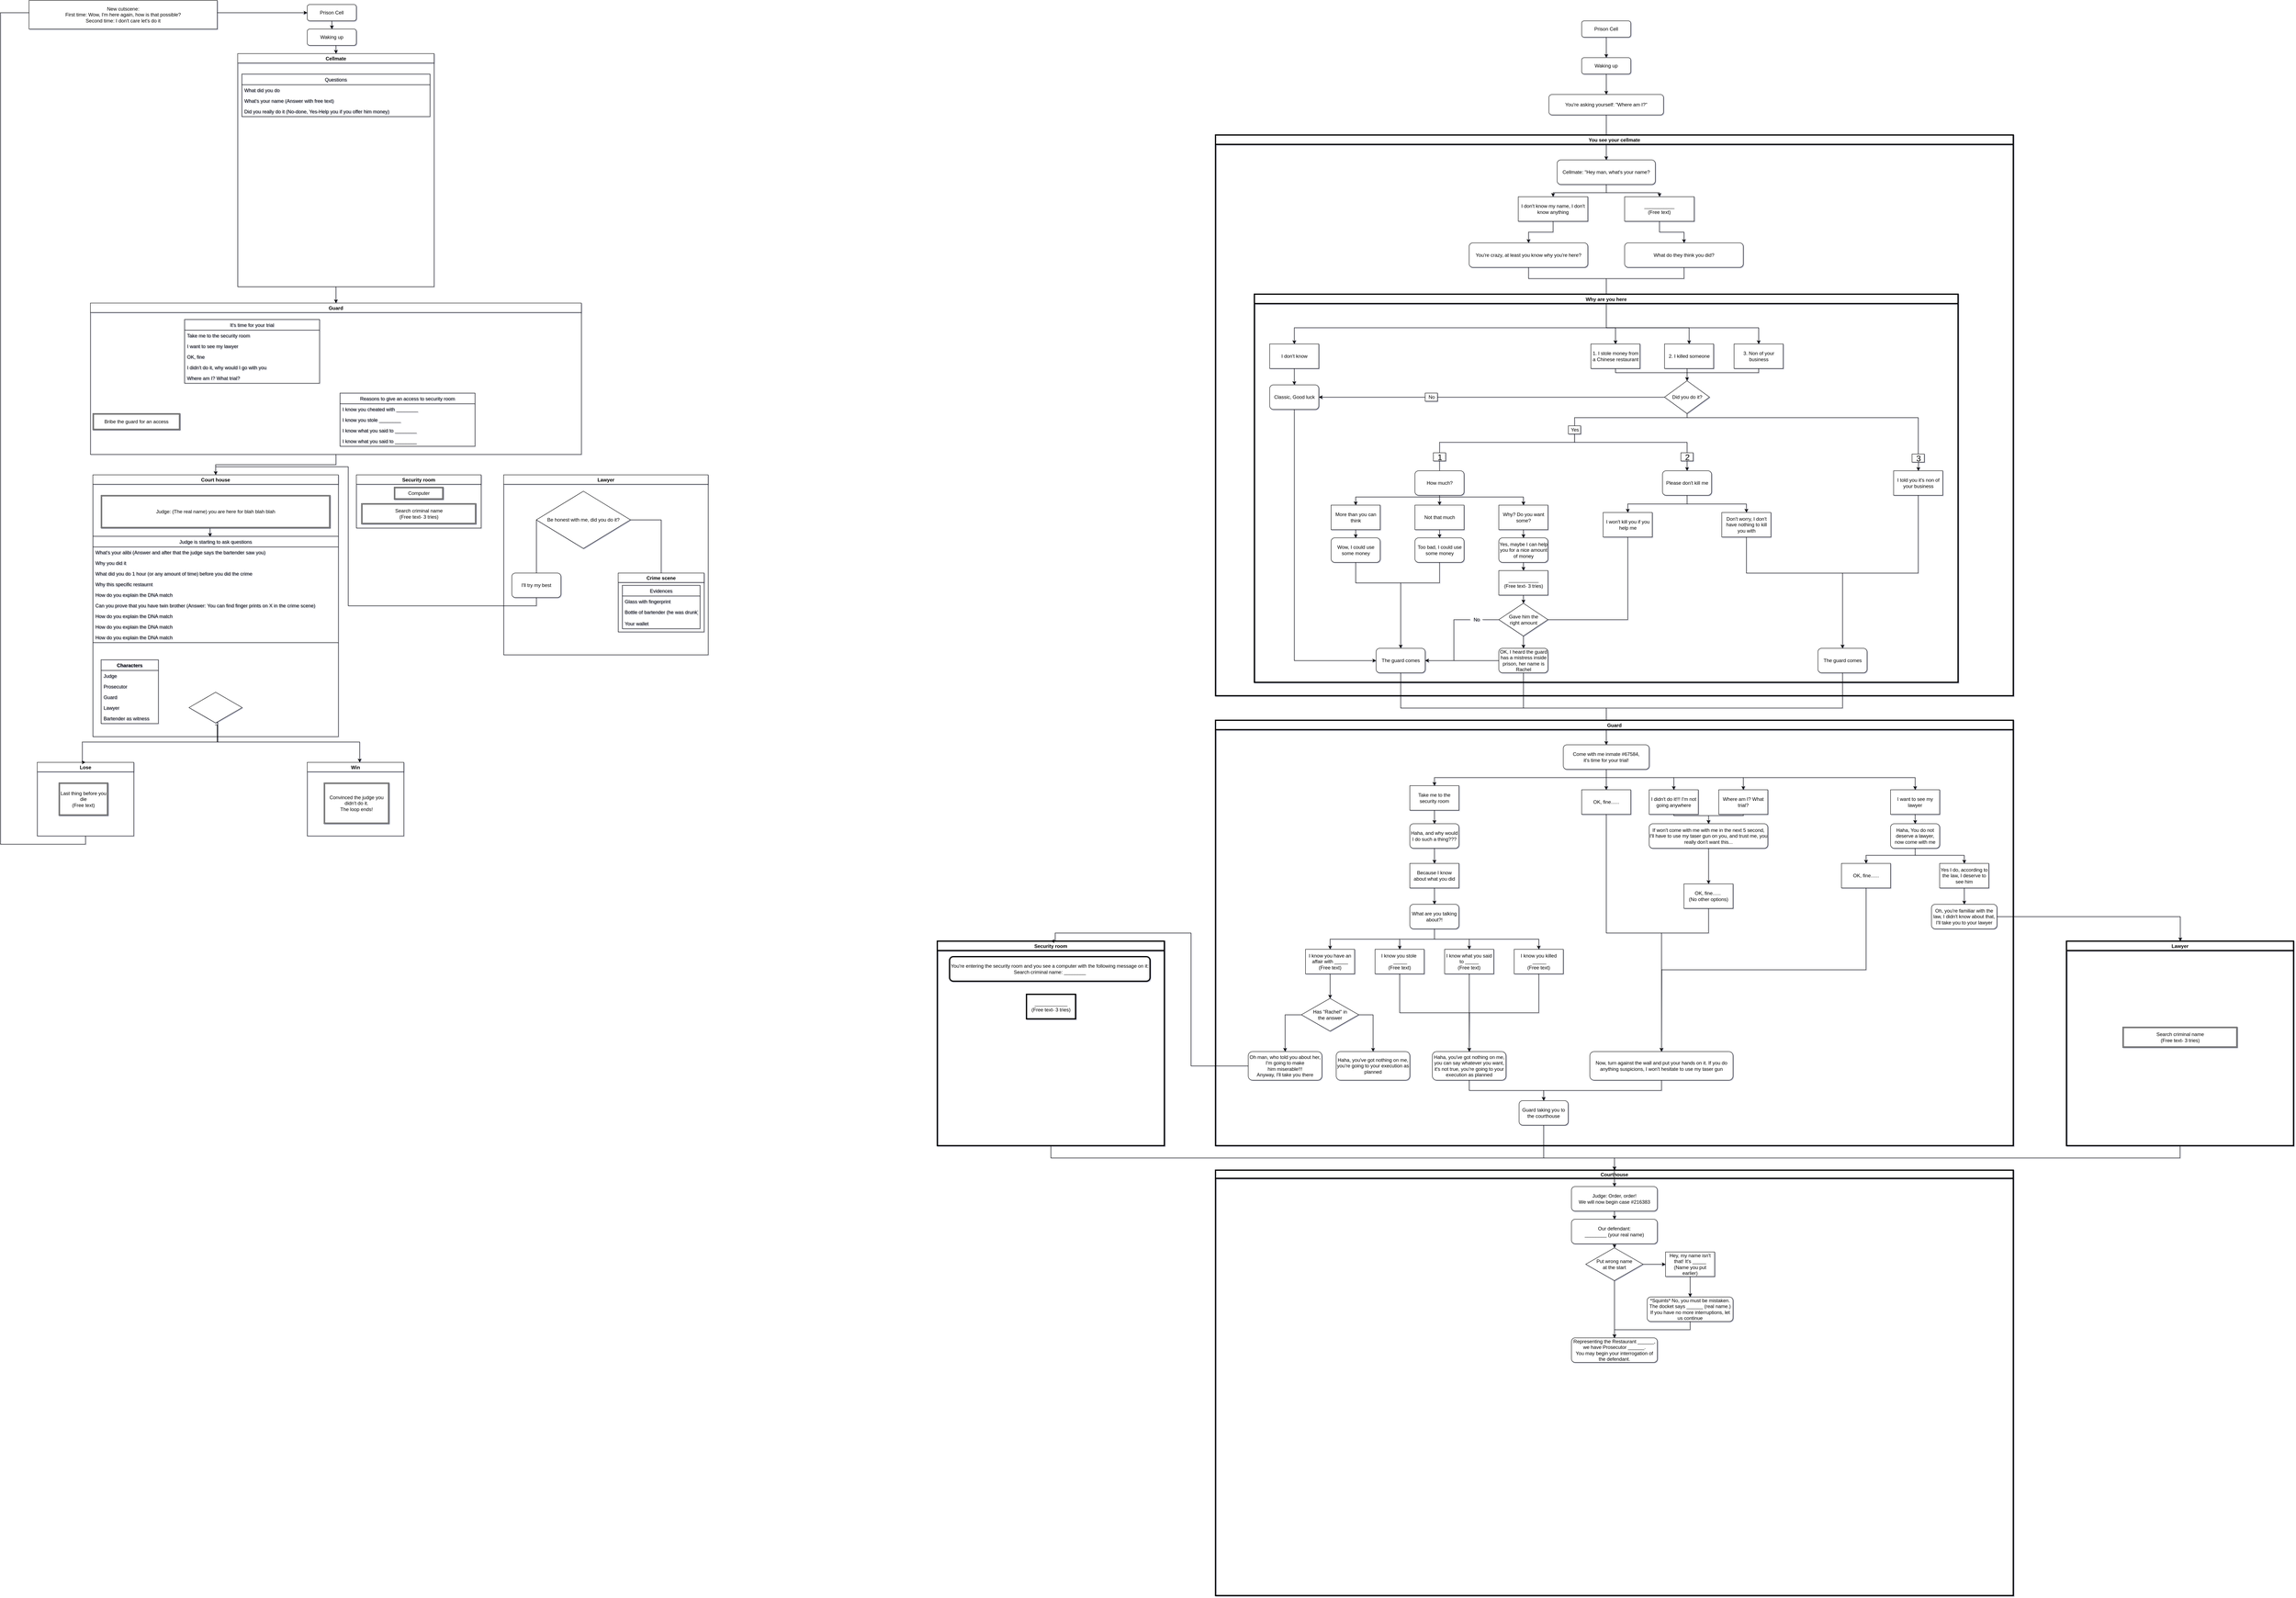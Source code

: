 <mxfile version="13.9.7" type="github">
  <diagram id="C5RBs43oDa-KdzZeNtuy" name="Page-1">
    <mxGraphModel dx="6648" dy="3164" grid="1" gridSize="10" guides="1" tooltips="1" connect="1" arrows="1" fold="1" page="1" pageScale="1" pageWidth="827" pageHeight="1169" math="0" shadow="1">
      <root>
        <mxCell id="WIyWlLk6GJQsqaUBKTNV-0" />
        <mxCell id="WIyWlLk6GJQsqaUBKTNV-1" parent="WIyWlLk6GJQsqaUBKTNV-0" />
        <mxCell id="FCah8ORx9_7Y5or5nvMT-197" style="edgeStyle=orthogonalEdgeStyle;rounded=0;orthogonalLoop=1;jettySize=auto;html=1;exitX=0.5;exitY=1;exitDx=0;exitDy=0;entryX=0.5;entryY=0;entryDx=0;entryDy=0;shadow=0;endArrow=classic;endFill=1;" parent="WIyWlLk6GJQsqaUBKTNV-1" source="FCah8ORx9_7Y5or5nvMT-113" target="FCah8ORx9_7Y5or5nvMT-198" edge="1">
          <mxGeometry relative="1" as="geometry">
            <Array as="points">
              <mxPoint x="3812" y="1730" />
              <mxPoint x="4315" y="1730" />
            </Array>
          </mxGeometry>
        </mxCell>
        <mxCell id="Ga8Sl4Nx2S1joYxZTims-26" style="edgeStyle=orthogonalEdgeStyle;rounded=0;orthogonalLoop=1;jettySize=auto;html=1;exitX=0.5;exitY=1;exitDx=0;exitDy=0;entryX=0.5;entryY=0;entryDx=0;entryDy=0;" parent="WIyWlLk6GJQsqaUBKTNV-1" source="WIyWlLk6GJQsqaUBKTNV-3" target="WIyWlLk6GJQsqaUBKTNV-7" edge="1">
          <mxGeometry relative="1" as="geometry" />
        </mxCell>
        <mxCell id="WIyWlLk6GJQsqaUBKTNV-3" value="Prison Cell" style="rounded=1;whiteSpace=wrap;html=1;fontSize=12;glass=0;strokeWidth=1;shadow=0;" parent="WIyWlLk6GJQsqaUBKTNV-1" vertex="1">
          <mxGeometry x="1140" y="10" width="120" height="40" as="geometry" />
        </mxCell>
        <mxCell id="Ga8Sl4Nx2S1joYxZTims-27" style="edgeStyle=orthogonalEdgeStyle;rounded=0;orthogonalLoop=1;jettySize=auto;html=1;exitX=0.5;exitY=1;exitDx=0;exitDy=0;entryX=0.5;entryY=0;entryDx=0;entryDy=0;" parent="WIyWlLk6GJQsqaUBKTNV-1" source="WIyWlLk6GJQsqaUBKTNV-7" target="Ga8Sl4Nx2S1joYxZTims-3" edge="1">
          <mxGeometry relative="1" as="geometry" />
        </mxCell>
        <mxCell id="WIyWlLk6GJQsqaUBKTNV-7" value="Waking up" style="rounded=1;whiteSpace=wrap;html=1;fontSize=12;glass=0;strokeWidth=1;shadow=0;" parent="WIyWlLk6GJQsqaUBKTNV-1" vertex="1">
          <mxGeometry x="1140" y="70" width="120" height="40" as="geometry" />
        </mxCell>
        <mxCell id="Ga8Sl4Nx2S1joYxZTims-73" style="edgeStyle=orthogonalEdgeStyle;rounded=0;orthogonalLoop=1;jettySize=auto;html=1;exitX=0.5;exitY=1;exitDx=0;exitDy=0;" parent="WIyWlLk6GJQsqaUBKTNV-1" source="Ga8Sl4Nx2S1joYxZTims-3" target="Ga8Sl4Nx2S1joYxZTims-11" edge="1">
          <mxGeometry relative="1" as="geometry" />
        </mxCell>
        <mxCell id="Ga8Sl4Nx2S1joYxZTims-3" value="Cellmate" style="swimlane;" parent="WIyWlLk6GJQsqaUBKTNV-1" vertex="1">
          <mxGeometry x="970" y="130" width="480" height="570" as="geometry" />
        </mxCell>
        <mxCell id="Ga8Sl4Nx2S1joYxZTims-53" value="Questions" style="swimlane;fontStyle=0;childLayout=stackLayout;horizontal=1;startSize=26;fillColor=none;horizontalStack=0;resizeParent=1;resizeParentMax=0;resizeLast=0;collapsible=1;marginBottom=0;" parent="Ga8Sl4Nx2S1joYxZTims-3" vertex="1">
          <mxGeometry x="10" y="50" width="460" height="104" as="geometry" />
        </mxCell>
        <mxCell id="Ga8Sl4Nx2S1joYxZTims-54" value="What did you do" style="text;strokeColor=none;fillColor=none;align=left;verticalAlign=top;spacingLeft=4;spacingRight=4;overflow=hidden;rotatable=0;points=[[0,0.5],[1,0.5]];portConstraint=eastwest;" parent="Ga8Sl4Nx2S1joYxZTims-53" vertex="1">
          <mxGeometry y="26" width="460" height="26" as="geometry" />
        </mxCell>
        <mxCell id="Ga8Sl4Nx2S1joYxZTims-55" value="What&#39;s your name (Answer with free text)" style="text;strokeColor=none;fillColor=none;align=left;verticalAlign=top;spacingLeft=4;spacingRight=4;overflow=hidden;rotatable=0;points=[[0,0.5],[1,0.5]];portConstraint=eastwest;" parent="Ga8Sl4Nx2S1joYxZTims-53" vertex="1">
          <mxGeometry y="52" width="460" height="26" as="geometry" />
        </mxCell>
        <mxCell id="Ga8Sl4Nx2S1joYxZTims-59" value="Did you really do it (No-done, Yes-Help you if you offer him money)" style="text;strokeColor=none;fillColor=none;align=left;verticalAlign=top;spacingLeft=4;spacingRight=4;overflow=hidden;rotatable=0;points=[[0,0.5],[1,0.5]];portConstraint=eastwest;" parent="Ga8Sl4Nx2S1joYxZTims-53" vertex="1">
          <mxGeometry y="78" width="460" height="26" as="geometry" />
        </mxCell>
        <mxCell id="Ga8Sl4Nx2S1joYxZTims-9" value="Lawyer" style="swimlane;" parent="WIyWlLk6GJQsqaUBKTNV-1" vertex="1">
          <mxGeometry x="1620" y="1160" width="500" height="440" as="geometry" />
        </mxCell>
        <mxCell id="Ga8Sl4Nx2S1joYxZTims-7" value="Crime scene" style="swimlane;" parent="Ga8Sl4Nx2S1joYxZTims-9" vertex="1">
          <mxGeometry x="280" y="240" width="210" height="144" as="geometry" />
        </mxCell>
        <mxCell id="FCah8ORx9_7Y5or5nvMT-67" value="Evidences" style="swimlane;fontStyle=0;childLayout=stackLayout;horizontal=1;startSize=26;fillColor=none;horizontalStack=0;resizeParent=1;resizeParentMax=0;resizeLast=0;collapsible=1;marginBottom=0;" parent="Ga8Sl4Nx2S1joYxZTims-7" vertex="1">
          <mxGeometry x="10" y="30" width="190" height="106" as="geometry" />
        </mxCell>
        <mxCell id="FCah8ORx9_7Y5or5nvMT-68" value="Glass with fingerprint" style="text;strokeColor=none;fillColor=none;align=left;verticalAlign=top;spacingLeft=4;spacingRight=4;overflow=hidden;rotatable=0;points=[[0,0.5],[1,0.5]];portConstraint=eastwest;" parent="FCah8ORx9_7Y5or5nvMT-67" vertex="1">
          <mxGeometry y="26" width="190" height="26" as="geometry" />
        </mxCell>
        <mxCell id="FCah8ORx9_7Y5or5nvMT-69" value="Bottle of bartender (he was drunk)" style="text;strokeColor=none;fillColor=none;align=left;verticalAlign=top;spacingLeft=4;spacingRight=4;overflow=hidden;rotatable=0;points=[[0,0.5],[1,0.5]];portConstraint=eastwest;" parent="FCah8ORx9_7Y5or5nvMT-67" vertex="1">
          <mxGeometry y="52" width="190" height="28" as="geometry" />
        </mxCell>
        <mxCell id="FCah8ORx9_7Y5or5nvMT-70" value="Your wallet" style="text;strokeColor=none;fillColor=none;align=left;verticalAlign=top;spacingLeft=4;spacingRight=4;overflow=hidden;rotatable=0;points=[[0,0.5],[1,0.5]];portConstraint=eastwest;" parent="FCah8ORx9_7Y5or5nvMT-67" vertex="1">
          <mxGeometry y="80" width="190" height="26" as="geometry" />
        </mxCell>
        <mxCell id="FCah8ORx9_7Y5or5nvMT-61" style="edgeStyle=orthogonalEdgeStyle;rounded=0;orthogonalLoop=1;jettySize=auto;html=1;exitX=1;exitY=0.5;exitDx=0;exitDy=0;entryX=0.5;entryY=0;entryDx=0;entryDy=0;endArrow=none;endFill=0;" parent="Ga8Sl4Nx2S1joYxZTims-9" source="FCah8ORx9_7Y5or5nvMT-60" target="Ga8Sl4Nx2S1joYxZTims-7" edge="1">
          <mxGeometry relative="1" as="geometry" />
        </mxCell>
        <mxCell id="FCah8ORx9_7Y5or5nvMT-60" value="&lt;span&gt;Be honest with me, did you do it?&lt;/span&gt;" style="rhombus;whiteSpace=wrap;html=1;" parent="Ga8Sl4Nx2S1joYxZTims-9" vertex="1">
          <mxGeometry x="80" y="40" width="230" height="140" as="geometry" />
        </mxCell>
        <mxCell id="FCah8ORx9_7Y5or5nvMT-63" value="I&#39;ll try my best" style="rounded=1;whiteSpace=wrap;html=1;" parent="Ga8Sl4Nx2S1joYxZTims-9" vertex="1">
          <mxGeometry x="20" y="240" width="120" height="60" as="geometry" />
        </mxCell>
        <mxCell id="FCah8ORx9_7Y5or5nvMT-62" style="edgeStyle=orthogonalEdgeStyle;rounded=0;orthogonalLoop=1;jettySize=auto;html=1;exitX=0;exitY=0.5;exitDx=0;exitDy=0;endArrow=none;endFill=0;" parent="Ga8Sl4Nx2S1joYxZTims-9" source="FCah8ORx9_7Y5or5nvMT-60" target="FCah8ORx9_7Y5or5nvMT-63" edge="1">
          <mxGeometry relative="1" as="geometry">
            <mxPoint x="70" y="230" as="targetPoint" />
            <Array as="points">
              <mxPoint x="80" y="160" />
              <mxPoint x="80" y="160" />
            </Array>
          </mxGeometry>
        </mxCell>
        <mxCell id="Ga8Sl4Nx2S1joYxZTims-35" style="edgeStyle=orthogonalEdgeStyle;rounded=0;orthogonalLoop=1;jettySize=auto;html=1;exitX=0.5;exitY=1;exitDx=0;exitDy=0;entryX=0.5;entryY=0;entryDx=0;entryDy=0;" parent="WIyWlLk6GJQsqaUBKTNV-1" source="Ga8Sl4Nx2S1joYxZTims-11" target="Ga8Sl4Nx2S1joYxZTims-28" edge="1">
          <mxGeometry relative="1" as="geometry" />
        </mxCell>
        <mxCell id="Ga8Sl4Nx2S1joYxZTims-11" value="Guard" style="swimlane;" parent="WIyWlLk6GJQsqaUBKTNV-1" vertex="1">
          <mxGeometry x="610" y="740" width="1200" height="370" as="geometry" />
        </mxCell>
        <mxCell id="Ga8Sl4Nx2S1joYxZTims-75" value="Reasons to give an access to security room" style="swimlane;fontStyle=0;childLayout=stackLayout;horizontal=1;startSize=26;fillColor=none;horizontalStack=0;resizeParent=1;resizeParentMax=0;resizeLast=0;collapsible=1;marginBottom=0;" parent="Ga8Sl4Nx2S1joYxZTims-11" vertex="1">
          <mxGeometry x="610" y="220" width="330" height="130" as="geometry" />
        </mxCell>
        <mxCell id="Ga8Sl4Nx2S1joYxZTims-76" value="I know you cheated with ________" style="text;strokeColor=none;fillColor=none;align=left;verticalAlign=top;spacingLeft=4;spacingRight=4;overflow=hidden;rotatable=0;points=[[0,0.5],[1,0.5]];portConstraint=eastwest;" parent="Ga8Sl4Nx2S1joYxZTims-75" vertex="1">
          <mxGeometry y="26" width="330" height="26" as="geometry" />
        </mxCell>
        <mxCell id="Ga8Sl4Nx2S1joYxZTims-77" value="I know you stole ________" style="text;strokeColor=none;fillColor=none;align=left;verticalAlign=top;spacingLeft=4;spacingRight=4;overflow=hidden;rotatable=0;points=[[0,0.5],[1,0.5]];portConstraint=eastwest;" parent="Ga8Sl4Nx2S1joYxZTims-75" vertex="1">
          <mxGeometry y="52" width="330" height="26" as="geometry" />
        </mxCell>
        <mxCell id="Ga8Sl4Nx2S1joYxZTims-87" value="I know what you said to ________" style="text;strokeColor=none;fillColor=none;align=left;verticalAlign=top;spacingLeft=4;spacingRight=4;overflow=hidden;rotatable=0;points=[[0,0.5],[1,0.5]];portConstraint=eastwest;" parent="Ga8Sl4Nx2S1joYxZTims-75" vertex="1">
          <mxGeometry y="78" width="330" height="26" as="geometry" />
        </mxCell>
        <mxCell id="Ga8Sl4Nx2S1joYxZTims-81" value="I know what you said to ________" style="text;strokeColor=none;fillColor=none;align=left;verticalAlign=top;spacingLeft=4;spacingRight=4;overflow=hidden;rotatable=0;points=[[0,0.5],[1,0.5]];portConstraint=eastwest;" parent="Ga8Sl4Nx2S1joYxZTims-75" vertex="1">
          <mxGeometry y="104" width="330" height="26" as="geometry" />
        </mxCell>
        <mxCell id="Ga8Sl4Nx2S1joYxZTims-83" value="It&#39;s time for your trial" style="swimlane;fontStyle=0;childLayout=stackLayout;horizontal=1;startSize=26;fillColor=none;horizontalStack=0;resizeParent=1;resizeParentMax=0;resizeLast=0;collapsible=1;marginBottom=0;" parent="Ga8Sl4Nx2S1joYxZTims-11" vertex="1">
          <mxGeometry x="230" y="40" width="330" height="156" as="geometry" />
        </mxCell>
        <mxCell id="Ga8Sl4Nx2S1joYxZTims-84" value="Take me to the security room" style="text;strokeColor=none;fillColor=none;align=left;verticalAlign=top;spacingLeft=4;spacingRight=4;overflow=hidden;rotatable=0;points=[[0,0.5],[1,0.5]];portConstraint=eastwest;" parent="Ga8Sl4Nx2S1joYxZTims-83" vertex="1">
          <mxGeometry y="26" width="330" height="26" as="geometry" />
        </mxCell>
        <mxCell id="Ga8Sl4Nx2S1joYxZTims-85" value="I want to see my lawyer" style="text;strokeColor=none;fillColor=none;align=left;verticalAlign=top;spacingLeft=4;spacingRight=4;overflow=hidden;rotatable=0;points=[[0,0.5],[1,0.5]];portConstraint=eastwest;" parent="Ga8Sl4Nx2S1joYxZTims-83" vertex="1">
          <mxGeometry y="52" width="330" height="26" as="geometry" />
        </mxCell>
        <mxCell id="Ga8Sl4Nx2S1joYxZTims-89" value="OK, fine" style="text;strokeColor=none;fillColor=none;align=left;verticalAlign=top;spacingLeft=4;spacingRight=4;overflow=hidden;rotatable=0;points=[[0,0.5],[1,0.5]];portConstraint=eastwest;" parent="Ga8Sl4Nx2S1joYxZTims-83" vertex="1">
          <mxGeometry y="78" width="330" height="26" as="geometry" />
        </mxCell>
        <mxCell id="Ga8Sl4Nx2S1joYxZTims-90" value="I didn&#39;t do it, why would I go with you" style="text;strokeColor=none;fillColor=none;align=left;verticalAlign=top;spacingLeft=4;spacingRight=4;overflow=hidden;rotatable=0;points=[[0,0.5],[1,0.5]];portConstraint=eastwest;" parent="Ga8Sl4Nx2S1joYxZTims-83" vertex="1">
          <mxGeometry y="104" width="330" height="26" as="geometry" />
        </mxCell>
        <mxCell id="Ga8Sl4Nx2S1joYxZTims-86" value="Where am I? What trial?" style="text;strokeColor=none;fillColor=none;align=left;verticalAlign=top;spacingLeft=4;spacingRight=4;overflow=hidden;rotatable=0;points=[[0,0.5],[1,0.5]];portConstraint=eastwest;" parent="Ga8Sl4Nx2S1joYxZTims-83" vertex="1">
          <mxGeometry y="130" width="330" height="26" as="geometry" />
        </mxCell>
        <mxCell id="Ga8Sl4Nx2S1joYxZTims-93" style="edgeStyle=orthogonalEdgeStyle;rounded=0;orthogonalLoop=1;jettySize=auto;html=1;exitX=1;exitY=0.5;exitDx=0;exitDy=0;entryX=0;entryY=0.5;entryDx=0;entryDy=0;" parent="WIyWlLk6GJQsqaUBKTNV-1" source="FCah8ORx9_7Y5or5nvMT-56" target="WIyWlLk6GJQsqaUBKTNV-3" edge="1">
          <mxGeometry relative="1" as="geometry">
            <mxPoint x="430" y="70" as="targetPoint" />
            <Array as="points">
              <mxPoint x="920" y="30" />
            </Array>
          </mxGeometry>
        </mxCell>
        <mxCell id="Ga8Sl4Nx2S1joYxZTims-5" value="Lose" style="swimlane;" parent="WIyWlLk6GJQsqaUBKTNV-1" vertex="1">
          <mxGeometry x="480" y="1862.86" width="236" height="180" as="geometry">
            <mxRectangle x="250" y="450" width="110" height="23" as="alternateBounds" />
          </mxGeometry>
        </mxCell>
        <mxCell id="Ga8Sl4Nx2S1joYxZTims-30" value="Last thing before you die&lt;br&gt;(Free text)" style="shape=ext;double=1;rounded=0;whiteSpace=wrap;html=1;" parent="Ga8Sl4Nx2S1joYxZTims-5" vertex="1">
          <mxGeometry x="53" y="50" width="120" height="80" as="geometry" />
        </mxCell>
        <mxCell id="Ga8Sl4Nx2S1joYxZTims-28" value="Court house" style="swimlane;" parent="WIyWlLk6GJQsqaUBKTNV-1" vertex="1">
          <mxGeometry x="616" y="1160" width="600" height="640" as="geometry">
            <mxRectangle x="250" y="450" width="110" height="23" as="alternateBounds" />
          </mxGeometry>
        </mxCell>
        <mxCell id="Ga8Sl4Nx2S1joYxZTims-31" value="" style="html=1;whiteSpace=wrap;aspect=fixed;shape=isoRectangle;" parent="Ga8Sl4Nx2S1joYxZTims-28" vertex="1">
          <mxGeometry x="235" y="530" width="130" height="78" as="geometry" />
        </mxCell>
        <mxCell id="Ga8Sl4Nx2S1joYxZTims-21" value="Characters" style="swimlane;fontStyle=1;childLayout=stackLayout;horizontal=1;startSize=26;fillColor=none;horizontalStack=0;resizeParent=1;resizeParentMax=0;resizeLast=0;collapsible=1;marginBottom=0;" parent="Ga8Sl4Nx2S1joYxZTims-28" vertex="1">
          <mxGeometry x="20" y="452" width="140" height="156" as="geometry" />
        </mxCell>
        <mxCell id="Ga8Sl4Nx2S1joYxZTims-22" value="Judge" style="text;strokeColor=none;fillColor=none;align=left;verticalAlign=top;spacingLeft=4;spacingRight=4;overflow=hidden;rotatable=0;points=[[0,0.5],[1,0.5]];portConstraint=eastwest;" parent="Ga8Sl4Nx2S1joYxZTims-21" vertex="1">
          <mxGeometry y="26" width="140" height="26" as="geometry" />
        </mxCell>
        <mxCell id="Ga8Sl4Nx2S1joYxZTims-23" value="Prosecutor" style="text;strokeColor=none;fillColor=none;align=left;verticalAlign=top;spacingLeft=4;spacingRight=4;overflow=hidden;rotatable=0;points=[[0,0.5],[1,0.5]];portConstraint=eastwest;" parent="Ga8Sl4Nx2S1joYxZTims-21" vertex="1">
          <mxGeometry y="52" width="140" height="26" as="geometry" />
        </mxCell>
        <mxCell id="Ga8Sl4Nx2S1joYxZTims-24" value="Guard" style="text;strokeColor=none;fillColor=none;align=left;verticalAlign=top;spacingLeft=4;spacingRight=4;overflow=hidden;rotatable=0;points=[[0,0.5],[1,0.5]];portConstraint=eastwest;" parent="Ga8Sl4Nx2S1joYxZTims-21" vertex="1">
          <mxGeometry y="78" width="140" height="26" as="geometry" />
        </mxCell>
        <mxCell id="Ga8Sl4Nx2S1joYxZTims-25" value="Lawyer" style="text;strokeColor=none;fillColor=none;align=left;verticalAlign=top;spacingLeft=4;spacingRight=4;overflow=hidden;rotatable=0;points=[[0,0.5],[1,0.5]];portConstraint=eastwest;" parent="Ga8Sl4Nx2S1joYxZTims-21" vertex="1">
          <mxGeometry y="104" width="140" height="26" as="geometry" />
        </mxCell>
        <mxCell id="Ga8Sl4Nx2S1joYxZTims-48" value="Bartender as witness" style="text;strokeColor=none;fillColor=none;align=left;verticalAlign=top;spacingLeft=4;spacingRight=4;overflow=hidden;rotatable=0;points=[[0,0.5],[1,0.5]];portConstraint=eastwest;" parent="Ga8Sl4Nx2S1joYxZTims-21" vertex="1">
          <mxGeometry y="130" width="140" height="26" as="geometry" />
        </mxCell>
        <mxCell id="Ga8Sl4Nx2S1joYxZTims-37" value="Judge is starting to ask questions" style="swimlane;fontStyle=0;childLayout=stackLayout;horizontal=1;startSize=26;fillColor=none;horizontalStack=0;resizeParent=1;resizeParentMax=0;resizeLast=0;collapsible=1;marginBottom=0;" parent="Ga8Sl4Nx2S1joYxZTims-28" vertex="1">
          <mxGeometry y="150" width="600" height="260" as="geometry" />
        </mxCell>
        <mxCell id="Ga8Sl4Nx2S1joYxZTims-38" value="What&#39;s your alibi (Answer and after that the judge says the bartender saw you)" style="text;strokeColor=none;fillColor=none;align=left;verticalAlign=top;spacingLeft=4;spacingRight=4;overflow=hidden;rotatable=0;points=[[0,0.5],[1,0.5]];portConstraint=eastwest;" parent="Ga8Sl4Nx2S1joYxZTims-37" vertex="1">
          <mxGeometry y="26" width="600" height="26" as="geometry" />
        </mxCell>
        <mxCell id="Ga8Sl4Nx2S1joYxZTims-39" value="Why you did it" style="text;strokeColor=none;fillColor=none;align=left;verticalAlign=top;spacingLeft=4;spacingRight=4;overflow=hidden;rotatable=0;points=[[0,0.5],[1,0.5]];portConstraint=eastwest;" parent="Ga8Sl4Nx2S1joYxZTims-37" vertex="1">
          <mxGeometry y="52" width="600" height="26" as="geometry" />
        </mxCell>
        <mxCell id="Ga8Sl4Nx2S1joYxZTims-42" value="What did you do 1 hour (or any amount of time) before you did the crime" style="text;strokeColor=none;fillColor=none;align=left;verticalAlign=top;spacingLeft=4;spacingRight=4;overflow=hidden;rotatable=0;points=[[0,0.5],[1,0.5]];portConstraint=eastwest;" parent="Ga8Sl4Nx2S1joYxZTims-37" vertex="1">
          <mxGeometry y="78" width="600" height="26" as="geometry" />
        </mxCell>
        <mxCell id="Ga8Sl4Nx2S1joYxZTims-40" value="Why this specific restaurnt" style="text;strokeColor=none;fillColor=none;align=left;verticalAlign=top;spacingLeft=4;spacingRight=4;overflow=hidden;rotatable=0;points=[[0,0.5],[1,0.5]];portConstraint=eastwest;" parent="Ga8Sl4Nx2S1joYxZTims-37" vertex="1">
          <mxGeometry y="104" width="600" height="26" as="geometry" />
        </mxCell>
        <mxCell id="Ga8Sl4Nx2S1joYxZTims-41" value="How do you explain the DNA match" style="text;strokeColor=none;fillColor=none;align=left;verticalAlign=top;spacingLeft=4;spacingRight=4;overflow=hidden;rotatable=0;points=[[0,0.5],[1,0.5]];portConstraint=eastwest;" parent="Ga8Sl4Nx2S1joYxZTims-37" vertex="1">
          <mxGeometry y="130" width="600" height="26" as="geometry" />
        </mxCell>
        <mxCell id="Ga8Sl4Nx2S1joYxZTims-43" value="Can you prove that you have twin brother (Answer: You can find finger prints on X in the crime scene)" style="text;strokeColor=none;fillColor=none;align=left;verticalAlign=top;spacingLeft=4;spacingRight=4;overflow=hidden;rotatable=0;points=[[0,0.5],[1,0.5]];portConstraint=eastwest;" parent="Ga8Sl4Nx2S1joYxZTims-37" vertex="1">
          <mxGeometry y="156" width="600" height="26" as="geometry" />
        </mxCell>
        <mxCell id="Ga8Sl4Nx2S1joYxZTims-45" value="How do you explain the DNA match" style="text;strokeColor=none;fillColor=none;align=left;verticalAlign=top;spacingLeft=4;spacingRight=4;overflow=hidden;rotatable=0;points=[[0,0.5],[1,0.5]];portConstraint=eastwest;" parent="Ga8Sl4Nx2S1joYxZTims-37" vertex="1">
          <mxGeometry y="182" width="600" height="26" as="geometry" />
        </mxCell>
        <mxCell id="Ga8Sl4Nx2S1joYxZTims-46" value="How do you explain the DNA match" style="text;strokeColor=none;fillColor=none;align=left;verticalAlign=top;spacingLeft=4;spacingRight=4;overflow=hidden;rotatable=0;points=[[0,0.5],[1,0.5]];portConstraint=eastwest;" parent="Ga8Sl4Nx2S1joYxZTims-37" vertex="1">
          <mxGeometry y="208" width="600" height="26" as="geometry" />
        </mxCell>
        <mxCell id="Ga8Sl4Nx2S1joYxZTims-47" value="How do you explain the DNA match" style="text;strokeColor=none;fillColor=none;align=left;verticalAlign=top;spacingLeft=4;spacingRight=4;overflow=hidden;rotatable=0;points=[[0,0.5],[1,0.5]];portConstraint=eastwest;" parent="Ga8Sl4Nx2S1joYxZTims-37" vertex="1">
          <mxGeometry y="234" width="600" height="26" as="geometry" />
        </mxCell>
        <mxCell id="Ga8Sl4Nx2S1joYxZTims-58" style="edgeStyle=orthogonalEdgeStyle;rounded=0;orthogonalLoop=1;jettySize=auto;html=1;exitX=0.5;exitY=1;exitDx=0;exitDy=0;entryX=0.477;entryY=0.005;entryDx=0;entryDy=0;entryPerimeter=0;" parent="Ga8Sl4Nx2S1joYxZTims-28" source="Ga8Sl4Nx2S1joYxZTims-57" target="Ga8Sl4Nx2S1joYxZTims-37" edge="1">
          <mxGeometry relative="1" as="geometry" />
        </mxCell>
        <mxCell id="Ga8Sl4Nx2S1joYxZTims-57" value="Judge: (The real name) you are here for blah blah blah" style="shape=ext;double=1;rounded=0;whiteSpace=wrap;html=1;" parent="Ga8Sl4Nx2S1joYxZTims-28" vertex="1">
          <mxGeometry x="20" y="50" width="560" height="80" as="geometry" />
        </mxCell>
        <mxCell id="Ga8Sl4Nx2S1joYxZTims-29" value="Win" style="swimlane;" parent="WIyWlLk6GJQsqaUBKTNV-1" vertex="1">
          <mxGeometry x="1140" y="1862.86" width="236" height="180" as="geometry">
            <mxRectangle x="250" y="450" width="110" height="23" as="alternateBounds" />
          </mxGeometry>
        </mxCell>
        <mxCell id="Ga8Sl4Nx2S1joYxZTims-91" value="Convinced the judge you didn&#39;t do it.&lt;br&gt;The loop ends!" style="shape=ext;double=1;rounded=0;whiteSpace=wrap;html=1;" parent="Ga8Sl4Nx2S1joYxZTims-29" vertex="1">
          <mxGeometry x="41" y="50.14" width="159" height="99.86" as="geometry" />
        </mxCell>
        <mxCell id="Ga8Sl4Nx2S1joYxZTims-32" style="edgeStyle=orthogonalEdgeStyle;rounded=0;orthogonalLoop=1;jettySize=auto;html=1;exitX=0.49;exitY=1.04;exitDx=0;exitDy=0;exitPerimeter=0;" parent="WIyWlLk6GJQsqaUBKTNV-1" source="Ga8Sl4Nx2S1joYxZTims-31" target="Ga8Sl4Nx2S1joYxZTims-29" edge="1">
          <mxGeometry relative="1" as="geometry">
            <mxPoint x="1346.26" y="1790.002" as="sourcePoint" />
            <mxPoint x="1203.466" y="1292.86" as="targetPoint" />
            <Array as="points">
              <mxPoint x="920" y="1771" />
              <mxPoint x="920" y="1813" />
              <mxPoint x="1268" y="1813" />
            </Array>
          </mxGeometry>
        </mxCell>
        <mxCell id="Ga8Sl4Nx2S1joYxZTims-33" style="edgeStyle=orthogonalEdgeStyle;rounded=0;orthogonalLoop=1;jettySize=auto;html=1;entryX=0.5;entryY=0;entryDx=0;entryDy=0;exitX=0.516;exitY=0.967;exitDx=0;exitDy=0;exitPerimeter=0;" parent="WIyWlLk6GJQsqaUBKTNV-1" source="Ga8Sl4Nx2S1joYxZTims-31" target="Ga8Sl4Nx2S1joYxZTims-5" edge="1">
          <mxGeometry relative="1" as="geometry">
            <mxPoint x="1346.52" y="1790.47" as="sourcePoint" />
            <mxPoint x="1104" y="1332.86" as="targetPoint" />
            <Array as="points">
              <mxPoint x="921" y="1765" />
              <mxPoint x="921" y="1813" />
              <mxPoint x="590" y="1813" />
              <mxPoint x="590" y="1863" />
            </Array>
          </mxGeometry>
        </mxCell>
        <mxCell id="Ga8Sl4Nx2S1joYxZTims-18" value="Security room" style="swimlane;" parent="WIyWlLk6GJQsqaUBKTNV-1" vertex="1">
          <mxGeometry x="1260" y="1160" width="305" height="130" as="geometry">
            <mxRectangle x="250" y="450" width="110" height="23" as="alternateBounds" />
          </mxGeometry>
        </mxCell>
        <mxCell id="Ga8Sl4Nx2S1joYxZTims-49" value="Computer" style="shape=ext;double=1;rounded=0;whiteSpace=wrap;html=1;" parent="Ga8Sl4Nx2S1joYxZTims-18" vertex="1">
          <mxGeometry x="92.5" y="30" width="120" height="30" as="geometry" />
        </mxCell>
        <mxCell id="Ga8Sl4Nx2S1joYxZTims-50" value="Search criminal name&lt;br&gt;(Free text- 3 tries)" style="shape=ext;double=1;rounded=0;whiteSpace=wrap;html=1;" parent="Ga8Sl4Nx2S1joYxZTims-18" vertex="1">
          <mxGeometry x="12.5" y="70" width="280" height="50" as="geometry" />
        </mxCell>
        <mxCell id="Ga8Sl4Nx2S1joYxZTims-51" value="Bribe the guard for an access" style="shape=ext;double=1;rounded=0;whiteSpace=wrap;html=1;" parent="WIyWlLk6GJQsqaUBKTNV-1" vertex="1">
          <mxGeometry x="616" y="1010" width="213" height="40" as="geometry" />
        </mxCell>
        <mxCell id="FCah8ORx9_7Y5or5nvMT-170" style="edgeStyle=orthogonalEdgeStyle;rounded=0;orthogonalLoop=1;jettySize=auto;html=1;exitX=0.5;exitY=1;exitDx=0;exitDy=0;endArrow=classic;endFill=1;" parent="WIyWlLk6GJQsqaUBKTNV-1" source="FCah8ORx9_7Y5or5nvMT-1" target="FCah8ORx9_7Y5or5nvMT-2" edge="1">
          <mxGeometry relative="1" as="geometry" />
        </mxCell>
        <mxCell id="FCah8ORx9_7Y5or5nvMT-1" value="Prison Cell" style="rounded=1;whiteSpace=wrap;html=1;fontSize=12;glass=0;strokeWidth=1;shadow=0;" parent="WIyWlLk6GJQsqaUBKTNV-1" vertex="1">
          <mxGeometry x="4255" y="50" width="120" height="40" as="geometry" />
        </mxCell>
        <mxCell id="FCah8ORx9_7Y5or5nvMT-171" style="edgeStyle=orthogonalEdgeStyle;rounded=0;orthogonalLoop=1;jettySize=auto;html=1;exitX=0.5;exitY=1;exitDx=0;exitDy=0;entryX=0.5;entryY=0;entryDx=0;entryDy=0;endArrow=classic;endFill=1;" parent="WIyWlLk6GJQsqaUBKTNV-1" source="FCah8ORx9_7Y5or5nvMT-2" target="FCah8ORx9_7Y5or5nvMT-4" edge="1">
          <mxGeometry relative="1" as="geometry" />
        </mxCell>
        <mxCell id="FCah8ORx9_7Y5or5nvMT-2" value="Waking up" style="rounded=1;whiteSpace=wrap;html=1;fontSize=12;glass=0;strokeWidth=1;shadow=0;" parent="WIyWlLk6GJQsqaUBKTNV-1" vertex="1">
          <mxGeometry x="4255" y="140" width="120" height="40" as="geometry" />
        </mxCell>
        <mxCell id="FCah8ORx9_7Y5or5nvMT-172" style="edgeStyle=orthogonalEdgeStyle;rounded=0;orthogonalLoop=1;jettySize=auto;html=1;exitX=0.5;exitY=1;exitDx=0;exitDy=0;entryX=0.5;entryY=0;entryDx=0;entryDy=0;endArrow=classic;endFill=1;" parent="WIyWlLk6GJQsqaUBKTNV-1" source="FCah8ORx9_7Y5or5nvMT-4" target="FCah8ORx9_7Y5or5nvMT-6" edge="1">
          <mxGeometry relative="1" as="geometry">
            <Array as="points" />
          </mxGeometry>
        </mxCell>
        <mxCell id="FCah8ORx9_7Y5or5nvMT-4" value="You&#39;re asking yourself: &quot;Where am I?&quot;" style="rounded=1;whiteSpace=wrap;html=1;fontSize=12;glass=0;strokeWidth=1;shadow=0;" parent="WIyWlLk6GJQsqaUBKTNV-1" vertex="1">
          <mxGeometry x="4175" y="230" width="280" height="50" as="geometry" />
        </mxCell>
        <mxCell id="FCah8ORx9_7Y5or5nvMT-5" value="You see your cellmate" style="swimlane;strokeWidth=3;" parent="WIyWlLk6GJQsqaUBKTNV-1" vertex="1">
          <mxGeometry x="3360" y="329" width="1950" height="1371" as="geometry" />
        </mxCell>
        <mxCell id="FCah8ORx9_7Y5or5nvMT-173" style="edgeStyle=orthogonalEdgeStyle;rounded=0;orthogonalLoop=1;jettySize=auto;html=1;exitX=0.5;exitY=1;exitDx=0;exitDy=0;endArrow=classic;endFill=1;" parent="FCah8ORx9_7Y5or5nvMT-5" source="FCah8ORx9_7Y5or5nvMT-6" target="FCah8ORx9_7Y5or5nvMT-13" edge="1">
          <mxGeometry relative="1" as="geometry" />
        </mxCell>
        <mxCell id="FCah8ORx9_7Y5or5nvMT-174" style="edgeStyle=orthogonalEdgeStyle;rounded=0;orthogonalLoop=1;jettySize=auto;html=1;exitX=0.5;exitY=1;exitDx=0;exitDy=0;entryX=0.5;entryY=0;entryDx=0;entryDy=0;endArrow=classic;endFill=1;" parent="FCah8ORx9_7Y5or5nvMT-5" source="FCah8ORx9_7Y5or5nvMT-6" target="FCah8ORx9_7Y5or5nvMT-12" edge="1">
          <mxGeometry relative="1" as="geometry" />
        </mxCell>
        <mxCell id="FCah8ORx9_7Y5or5nvMT-6" value="Cellmate: &quot;Hey man, what&#39;s your name?" style="rounded=1;whiteSpace=wrap;html=1;" parent="FCah8ORx9_7Y5or5nvMT-5" vertex="1">
          <mxGeometry x="835" y="61" width="240" height="60" as="geometry" />
        </mxCell>
        <mxCell id="FCah8ORx9_7Y5or5nvMT-176" style="edgeStyle=orthogonalEdgeStyle;rounded=0;orthogonalLoop=1;jettySize=auto;html=1;exitX=0.5;exitY=1;exitDx=0;exitDy=0;endArrow=classic;endFill=1;" parent="FCah8ORx9_7Y5or5nvMT-5" source="FCah8ORx9_7Y5or5nvMT-12" target="FCah8ORx9_7Y5or5nvMT-15" edge="1">
          <mxGeometry relative="1" as="geometry" />
        </mxCell>
        <mxCell id="FCah8ORx9_7Y5or5nvMT-12" value="I don&#39;t know my name, I don&#39;t know anything" style="rounded=0;whiteSpace=wrap;html=1;" parent="FCah8ORx9_7Y5or5nvMT-5" vertex="1">
          <mxGeometry x="740" y="151" width="170" height="60" as="geometry" />
        </mxCell>
        <mxCell id="FCah8ORx9_7Y5or5nvMT-175" style="edgeStyle=orthogonalEdgeStyle;rounded=0;orthogonalLoop=1;jettySize=auto;html=1;exitX=0.5;exitY=1;exitDx=0;exitDy=0;endArrow=classic;endFill=1;" parent="FCah8ORx9_7Y5or5nvMT-5" source="FCah8ORx9_7Y5or5nvMT-13" target="FCah8ORx9_7Y5or5nvMT-16" edge="1">
          <mxGeometry relative="1" as="geometry" />
        </mxCell>
        <mxCell id="FCah8ORx9_7Y5or5nvMT-13" value="___________&lt;br&gt;(Free text)" style="rounded=0;whiteSpace=wrap;html=1;" parent="FCah8ORx9_7Y5or5nvMT-5" vertex="1">
          <mxGeometry x="1000" y="151" width="170" height="60" as="geometry" />
        </mxCell>
        <mxCell id="FCah8ORx9_7Y5or5nvMT-177" style="edgeStyle=orthogonalEdgeStyle;rounded=0;orthogonalLoop=1;jettySize=auto;html=1;exitX=0.5;exitY=1;exitDx=0;exitDy=0;endArrow=none;endFill=0;" parent="FCah8ORx9_7Y5or5nvMT-5" source="FCah8ORx9_7Y5or5nvMT-15" target="FCah8ORx9_7Y5or5nvMT-17" edge="1">
          <mxGeometry relative="1" as="geometry">
            <Array as="points">
              <mxPoint x="765" y="351" />
              <mxPoint x="955" y="351" />
            </Array>
          </mxGeometry>
        </mxCell>
        <mxCell id="FCah8ORx9_7Y5or5nvMT-15" value="You&#39;re crazy, at least you know why you&#39;re here?" style="rounded=1;whiteSpace=wrap;html=1;" parent="FCah8ORx9_7Y5or5nvMT-5" vertex="1">
          <mxGeometry x="620" y="263.75" width="290" height="60" as="geometry" />
        </mxCell>
        <mxCell id="FCah8ORx9_7Y5or5nvMT-178" style="edgeStyle=orthogonalEdgeStyle;rounded=0;orthogonalLoop=1;jettySize=auto;html=1;exitX=0.5;exitY=1;exitDx=0;exitDy=0;endArrow=none;endFill=0;" parent="FCah8ORx9_7Y5or5nvMT-5" source="FCah8ORx9_7Y5or5nvMT-16" edge="1">
          <mxGeometry relative="1" as="geometry">
            <mxPoint x="955" y="431" as="targetPoint" />
            <Array as="points">
              <mxPoint x="1145" y="351" />
              <mxPoint x="955" y="351" />
            </Array>
          </mxGeometry>
        </mxCell>
        <mxCell id="FCah8ORx9_7Y5or5nvMT-16" value="What do they think you did?" style="rounded=1;whiteSpace=wrap;html=1;" parent="FCah8ORx9_7Y5or5nvMT-5" vertex="1">
          <mxGeometry x="1000" y="263.75" width="290" height="60" as="geometry" />
        </mxCell>
        <mxCell id="FCah8ORx9_7Y5or5nvMT-17" value="Why are you here" style="swimlane;strokeWidth=3;" parent="FCah8ORx9_7Y5or5nvMT-5" vertex="1">
          <mxGeometry x="95" y="389.25" width="1720" height="949" as="geometry" />
        </mxCell>
        <mxCell id="FCah8ORx9_7Y5or5nvMT-96" style="edgeStyle=orthogonalEdgeStyle;rounded=0;orthogonalLoop=1;jettySize=auto;html=1;exitX=0.5;exitY=1;exitDx=0;exitDy=0;endArrow=classic;endFill=1;" parent="FCah8ORx9_7Y5or5nvMT-17" source="FCah8ORx9_7Y5or5nvMT-18" target="FCah8ORx9_7Y5or5nvMT-25" edge="1">
          <mxGeometry relative="1" as="geometry" />
        </mxCell>
        <mxCell id="FCah8ORx9_7Y5or5nvMT-18" value="I don&#39;t know" style="rounded=0;whiteSpace=wrap;html=1;" parent="FCah8ORx9_7Y5or5nvMT-17" vertex="1">
          <mxGeometry x="37.5" y="121.75" width="120" height="60" as="geometry" />
        </mxCell>
        <mxCell id="FCah8ORx9_7Y5or5nvMT-118" style="edgeStyle=orthogonalEdgeStyle;rounded=0;orthogonalLoop=1;jettySize=auto;html=1;exitX=0.5;exitY=1;exitDx=0;exitDy=0;entryX=0.5;entryY=0;entryDx=0;entryDy=0;endArrow=none;endFill=0;" parent="FCah8ORx9_7Y5or5nvMT-17" source="FCah8ORx9_7Y5or5nvMT-19" target="FCah8ORx9_7Y5or5nvMT-34" edge="1">
          <mxGeometry relative="1" as="geometry">
            <Array as="points">
              <mxPoint x="882.5" y="191.75" />
              <mxPoint x="1057.5" y="191.75" />
            </Array>
          </mxGeometry>
        </mxCell>
        <mxCell id="FCah8ORx9_7Y5or5nvMT-19" value="1. I stole money from a Chinese restaurant" style="rounded=0;whiteSpace=wrap;html=1;" parent="FCah8ORx9_7Y5or5nvMT-17" vertex="1">
          <mxGeometry x="822.5" y="121.75" width="120" height="60" as="geometry" />
        </mxCell>
        <mxCell id="FCah8ORx9_7Y5or5nvMT-89" style="edgeStyle=orthogonalEdgeStyle;rounded=0;orthogonalLoop=1;jettySize=auto;html=1;exitX=0.5;exitY=1;exitDx=0;exitDy=0;entryX=0.5;entryY=0;entryDx=0;entryDy=0;endArrow=none;endFill=0;" parent="FCah8ORx9_7Y5or5nvMT-17" source="FCah8ORx9_7Y5or5nvMT-20" target="FCah8ORx9_7Y5or5nvMT-34" edge="1">
          <mxGeometry relative="1" as="geometry" />
        </mxCell>
        <mxCell id="FCah8ORx9_7Y5or5nvMT-20" value="2. I killed someone" style="rounded=0;whiteSpace=wrap;html=1;" parent="FCah8ORx9_7Y5or5nvMT-17" vertex="1">
          <mxGeometry x="1002.5" y="121.75" width="120" height="60" as="geometry" />
        </mxCell>
        <mxCell id="FCah8ORx9_7Y5or5nvMT-100" style="edgeStyle=orthogonalEdgeStyle;rounded=0;orthogonalLoop=1;jettySize=auto;html=1;exitX=0.5;exitY=1;exitDx=0;exitDy=0;entryX=0.5;entryY=0;entryDx=0;entryDy=0;endArrow=classic;endFill=1;" parent="FCah8ORx9_7Y5or5nvMT-17" source="FCah8ORx9_7Y5or5nvMT-21" target="FCah8ORx9_7Y5or5nvMT-34" edge="1">
          <mxGeometry relative="1" as="geometry">
            <Array as="points">
              <mxPoint x="907.5" y="191.75" />
              <mxPoint x="737.5" y="191.75" />
            </Array>
          </mxGeometry>
        </mxCell>
        <mxCell id="FCah8ORx9_7Y5or5nvMT-21" value="3. Non of your business" style="rounded=0;whiteSpace=wrap;html=1;" parent="FCah8ORx9_7Y5or5nvMT-17" vertex="1">
          <mxGeometry x="1172.5" y="121.75" width="120" height="60" as="geometry" />
        </mxCell>
        <mxCell id="FCah8ORx9_7Y5or5nvMT-169" style="edgeStyle=orthogonalEdgeStyle;rounded=0;orthogonalLoop=1;jettySize=auto;html=1;exitX=0.5;exitY=1;exitDx=0;exitDy=0;entryX=0;entryY=0.5;entryDx=0;entryDy=0;endArrow=classic;endFill=1;" parent="FCah8ORx9_7Y5or5nvMT-17" source="FCah8ORx9_7Y5or5nvMT-25" target="FCah8ORx9_7Y5or5nvMT-113" edge="1">
          <mxGeometry relative="1" as="geometry" />
        </mxCell>
        <mxCell id="FCah8ORx9_7Y5or5nvMT-25" value="Classic, Good luck" style="rounded=1;whiteSpace=wrap;html=1;" parent="FCah8ORx9_7Y5or5nvMT-17" vertex="1">
          <mxGeometry x="37.5" y="221.75" width="120" height="60" as="geometry" />
        </mxCell>
        <mxCell id="FCah8ORx9_7Y5or5nvMT-36" style="edgeStyle=orthogonalEdgeStyle;rounded=0;orthogonalLoop=1;jettySize=auto;html=1;exitX=0;exitY=0.5;exitDx=0;exitDy=0;entryX=1;entryY=0.5;entryDx=0;entryDy=0;" parent="FCah8ORx9_7Y5or5nvMT-17" source="FCah8ORx9_7Y5or5nvMT-38" target="FCah8ORx9_7Y5or5nvMT-25" edge="1">
          <mxGeometry relative="1" as="geometry" />
        </mxCell>
        <mxCell id="FCah8ORx9_7Y5or5nvMT-120" style="edgeStyle=orthogonalEdgeStyle;rounded=0;orthogonalLoop=1;jettySize=auto;html=1;exitX=0.5;exitY=1;exitDx=0;exitDy=0;entryX=0.5;entryY=0;entryDx=0;entryDy=0;endArrow=classic;endFill=1;" parent="FCah8ORx9_7Y5or5nvMT-17" source="FCah8ORx9_7Y5or5nvMT-132" target="FCah8ORx9_7Y5or5nvMT-128" edge="1">
          <mxGeometry relative="1" as="geometry">
            <mxPoint x="1057.5" y="401.75" as="targetPoint" />
          </mxGeometry>
        </mxCell>
        <mxCell id="FCah8ORx9_7Y5or5nvMT-157" style="edgeStyle=orthogonalEdgeStyle;rounded=0;orthogonalLoop=1;jettySize=auto;html=1;exitX=0.5;exitY=1;exitDx=0;exitDy=0;endArrow=none;endFill=0;" parent="FCah8ORx9_7Y5or5nvMT-17" source="FCah8ORx9_7Y5or5nvMT-34" target="FCah8ORx9_7Y5or5nvMT-121" edge="1">
          <mxGeometry relative="1" as="geometry">
            <Array as="points">
              <mxPoint x="1057.5" y="301.75" />
              <mxPoint x="782.5" y="301.75" />
            </Array>
          </mxGeometry>
        </mxCell>
        <mxCell id="FCah8ORx9_7Y5or5nvMT-163" style="edgeStyle=orthogonalEdgeStyle;rounded=0;orthogonalLoop=1;jettySize=auto;html=1;exitX=0.5;exitY=1;exitDx=0;exitDy=0;endArrow=none;endFill=0;" parent="FCah8ORx9_7Y5or5nvMT-17" source="FCah8ORx9_7Y5or5nvMT-34" target="FCah8ORx9_7Y5or5nvMT-146" edge="1">
          <mxGeometry relative="1" as="geometry">
            <Array as="points">
              <mxPoint x="1057.5" y="301.75" />
              <mxPoint x="1622.5" y="301.75" />
            </Array>
          </mxGeometry>
        </mxCell>
        <mxCell id="FCah8ORx9_7Y5or5nvMT-34" value="Did you do it?" style="rhombus;whiteSpace=wrap;html=1;" parent="FCah8ORx9_7Y5or5nvMT-17" vertex="1">
          <mxGeometry x="1002.5" y="211.75" width="110" height="80" as="geometry" />
        </mxCell>
        <mxCell id="FCah8ORx9_7Y5or5nvMT-38" value="No" style="text;html=1;align=center;verticalAlign=middle;resizable=0;points=[];autosize=1;fillColor=#ffffff;strokeColor=#000000;" parent="FCah8ORx9_7Y5or5nvMT-17" vertex="1">
          <mxGeometry x="417.5" y="241.75" width="30" height="20" as="geometry" />
        </mxCell>
        <mxCell id="FCah8ORx9_7Y5or5nvMT-39" style="edgeStyle=orthogonalEdgeStyle;rounded=0;orthogonalLoop=1;jettySize=auto;html=1;exitX=0;exitY=0.5;exitDx=0;exitDy=0;entryX=1;entryY=0.5;entryDx=0;entryDy=0;endArrow=none;endFill=0;" parent="FCah8ORx9_7Y5or5nvMT-17" source="FCah8ORx9_7Y5or5nvMT-34" target="FCah8ORx9_7Y5or5nvMT-38" edge="1">
          <mxGeometry relative="1" as="geometry">
            <mxPoint x="2672.5" y="801.75" as="sourcePoint" />
            <mxPoint x="2407.5" y="801.75" as="targetPoint" />
          </mxGeometry>
        </mxCell>
        <mxCell id="FCah8ORx9_7Y5or5nvMT-121" value="Yes" style="text;html=1;align=center;verticalAlign=middle;resizable=0;points=[];autosize=1;fillColor=#ffffff;strokeColor=#000000;" parent="FCah8ORx9_7Y5or5nvMT-17" vertex="1">
          <mxGeometry x="767.5" y="321.75" width="30" height="20" as="geometry" />
        </mxCell>
        <mxCell id="FCah8ORx9_7Y5or5nvMT-132" value="&lt;font style=&quot;font-size: 20px&quot;&gt;2&lt;/font&gt;" style="text;html=1;align=center;verticalAlign=middle;resizable=0;points=[];autosize=1;fillColor=#ffffff;strokeColor=#000000;" parent="FCah8ORx9_7Y5or5nvMT-17" vertex="1">
          <mxGeometry x="1042.5" y="387.75" width="30" height="20" as="geometry" />
        </mxCell>
        <mxCell id="FCah8ORx9_7Y5or5nvMT-134" style="edgeStyle=orthogonalEdgeStyle;rounded=0;orthogonalLoop=1;jettySize=auto;html=1;exitX=0.5;exitY=1;exitDx=0;exitDy=0;entryX=0.5;entryY=0;entryDx=0;entryDy=0;endArrow=none;endFill=0;" parent="FCah8ORx9_7Y5or5nvMT-17" source="FCah8ORx9_7Y5or5nvMT-121" target="FCah8ORx9_7Y5or5nvMT-132" edge="1">
          <mxGeometry relative="1" as="geometry">
            <mxPoint x="4507.5" y="981.75" as="sourcePoint" />
            <mxPoint x="4507.5" y="1061.75" as="targetPoint" />
            <Array as="points">
              <mxPoint x="782" y="362" />
              <mxPoint x="1058" y="362" />
            </Array>
          </mxGeometry>
        </mxCell>
        <mxCell id="FCah8ORx9_7Y5or5nvMT-125" style="edgeStyle=orthogonalEdgeStyle;rounded=0;orthogonalLoop=1;jettySize=auto;html=1;exitX=0.5;exitY=1;exitDx=0;exitDy=0;endArrow=classic;endFill=1;" parent="FCah8ORx9_7Y5or5nvMT-17" source="FCah8ORx9_7Y5or5nvMT-49" target="FCah8ORx9_7Y5or5nvMT-53" edge="1">
          <mxGeometry relative="1" as="geometry" />
        </mxCell>
        <mxCell id="FCah8ORx9_7Y5or5nvMT-97" style="edgeStyle=orthogonalEdgeStyle;rounded=0;orthogonalLoop=1;jettySize=auto;html=1;exitX=0.5;exitY=1;exitDx=0;exitDy=0;entryX=0.5;entryY=0;entryDx=0;entryDy=0;endArrow=classic;endFill=1;" parent="FCah8ORx9_7Y5or5nvMT-17" source="FCah8ORx9_7Y5or5nvMT-50" target="FCah8ORx9_7Y5or5nvMT-51" edge="1">
          <mxGeometry relative="1" as="geometry" />
        </mxCell>
        <mxCell id="FCah8ORx9_7Y5or5nvMT-98" style="edgeStyle=orthogonalEdgeStyle;rounded=0;orthogonalLoop=1;jettySize=auto;html=1;exitX=0.5;exitY=1;exitDx=0;exitDy=0;endArrow=classic;endFill=1;" parent="FCah8ORx9_7Y5or5nvMT-17" source="FCah8ORx9_7Y5or5nvMT-50" target="FCah8ORx9_7Y5or5nvMT-52" edge="1">
          <mxGeometry relative="1" as="geometry">
            <Array as="points">
              <mxPoint x="452.5" y="495.75" />
              <mxPoint x="657.5" y="495.75" />
            </Array>
          </mxGeometry>
        </mxCell>
        <mxCell id="FCah8ORx9_7Y5or5nvMT-99" style="edgeStyle=orthogonalEdgeStyle;rounded=0;orthogonalLoop=1;jettySize=auto;html=1;exitX=0.5;exitY=1;exitDx=0;exitDy=0;entryX=0.5;entryY=0;entryDx=0;entryDy=0;endArrow=classic;endFill=1;" parent="FCah8ORx9_7Y5or5nvMT-17" source="FCah8ORx9_7Y5or5nvMT-50" target="FCah8ORx9_7Y5or5nvMT-49" edge="1">
          <mxGeometry relative="1" as="geometry">
            <Array as="points">
              <mxPoint x="452.5" y="495.75" />
              <mxPoint x="247.5" y="495.75" />
            </Array>
          </mxGeometry>
        </mxCell>
        <mxCell id="FCah8ORx9_7Y5or5nvMT-192" style="edgeStyle=orthogonalEdgeStyle;rounded=0;orthogonalLoop=1;jettySize=auto;html=1;exitX=0.5;exitY=0;exitDx=0;exitDy=0;entryX=0.496;entryY=0.988;entryDx=0;entryDy=0;entryPerimeter=0;shadow=0;endArrow=none;endFill=0;" parent="FCah8ORx9_7Y5or5nvMT-17" source="FCah8ORx9_7Y5or5nvMT-140" target="FCah8ORx9_7Y5or5nvMT-121" edge="1">
          <mxGeometry relative="1" as="geometry">
            <Array as="points">
              <mxPoint x="452" y="362" />
              <mxPoint x="782" y="362" />
            </Array>
          </mxGeometry>
        </mxCell>
        <mxCell id="FCah8ORx9_7Y5or5nvMT-50" value="How much?" style="rounded=1;whiteSpace=wrap;html=1;" parent="FCah8ORx9_7Y5or5nvMT-17" vertex="1">
          <mxGeometry x="392.5" y="431.75" width="120" height="60" as="geometry" />
        </mxCell>
        <mxCell id="FCah8ORx9_7Y5or5nvMT-124" style="edgeStyle=orthogonalEdgeStyle;rounded=0;orthogonalLoop=1;jettySize=auto;html=1;exitX=0.5;exitY=1;exitDx=0;exitDy=0;entryX=0.5;entryY=0;entryDx=0;entryDy=0;endArrow=classic;endFill=1;" parent="FCah8ORx9_7Y5or5nvMT-17" source="FCah8ORx9_7Y5or5nvMT-51" target="FCah8ORx9_7Y5or5nvMT-54" edge="1">
          <mxGeometry relative="1" as="geometry" />
        </mxCell>
        <mxCell id="FCah8ORx9_7Y5or5nvMT-51" value="Not that much" style="rounded=0;whiteSpace=wrap;html=1;" parent="FCah8ORx9_7Y5or5nvMT-17" vertex="1">
          <mxGeometry x="392.5" y="515.75" width="120" height="60" as="geometry" />
        </mxCell>
        <mxCell id="FCah8ORx9_7Y5or5nvMT-94" style="edgeStyle=orthogonalEdgeStyle;rounded=0;orthogonalLoop=1;jettySize=auto;html=1;exitX=0.5;exitY=1;exitDx=0;exitDy=0;endArrow=classic;endFill=1;" parent="FCah8ORx9_7Y5or5nvMT-17" source="FCah8ORx9_7Y5or5nvMT-52" target="FCah8ORx9_7Y5or5nvMT-55" edge="1">
          <mxGeometry relative="1" as="geometry" />
        </mxCell>
        <mxCell id="FCah8ORx9_7Y5or5nvMT-52" value="Why? Do you want some?" style="rounded=0;whiteSpace=wrap;html=1;" parent="FCah8ORx9_7Y5or5nvMT-17" vertex="1">
          <mxGeometry x="597.5" y="515.75" width="120" height="60" as="geometry" />
        </mxCell>
        <mxCell id="FCah8ORx9_7Y5or5nvMT-54" value="Too bad, I could use some money" style="rounded=1;whiteSpace=wrap;html=1;" parent="FCah8ORx9_7Y5or5nvMT-17" vertex="1">
          <mxGeometry x="392.5" y="595.75" width="120" height="60" as="geometry" />
        </mxCell>
        <mxCell id="FCah8ORx9_7Y5or5nvMT-95" style="edgeStyle=orthogonalEdgeStyle;rounded=0;orthogonalLoop=1;jettySize=auto;html=1;exitX=0.5;exitY=1;exitDx=0;exitDy=0;entryX=0.5;entryY=0;entryDx=0;entryDy=0;endArrow=classic;endFill=1;" parent="FCah8ORx9_7Y5or5nvMT-17" source="FCah8ORx9_7Y5or5nvMT-55" target="FCah8ORx9_7Y5or5nvMT-93" edge="1">
          <mxGeometry relative="1" as="geometry" />
        </mxCell>
        <mxCell id="FCah8ORx9_7Y5or5nvMT-55" value="Yes, maybe I can help you for a nice amount of money" style="rounded=1;whiteSpace=wrap;html=1;" parent="FCah8ORx9_7Y5or5nvMT-17" vertex="1">
          <mxGeometry x="597.5" y="595.75" width="120" height="60" as="geometry" />
        </mxCell>
        <mxCell id="FCah8ORx9_7Y5or5nvMT-102" style="edgeStyle=orthogonalEdgeStyle;rounded=0;orthogonalLoop=1;jettySize=auto;html=1;exitX=0.5;exitY=1;exitDx=0;exitDy=0;entryX=0.5;entryY=0;entryDx=0;entryDy=0;endArrow=classic;endFill=1;" parent="FCah8ORx9_7Y5or5nvMT-17" source="FCah8ORx9_7Y5or5nvMT-93" target="FCah8ORx9_7Y5or5nvMT-101" edge="1">
          <mxGeometry relative="1" as="geometry" />
        </mxCell>
        <mxCell id="FCah8ORx9_7Y5or5nvMT-93" value="___________&lt;br&gt;(Free text- 3 tries)" style="rounded=0;whiteSpace=wrap;html=1;" parent="FCah8ORx9_7Y5or5nvMT-17" vertex="1">
          <mxGeometry x="597.5" y="675.75" width="120" height="60" as="geometry" />
        </mxCell>
        <mxCell id="FCah8ORx9_7Y5or5nvMT-123" style="edgeStyle=orthogonalEdgeStyle;rounded=0;orthogonalLoop=1;jettySize=auto;html=1;exitX=0.5;exitY=1;exitDx=0;exitDy=0;entryX=0.5;entryY=0;entryDx=0;entryDy=0;endArrow=classic;endFill=1;" parent="FCah8ORx9_7Y5or5nvMT-17" source="FCah8ORx9_7Y5or5nvMT-101" target="FCah8ORx9_7Y5or5nvMT-117" edge="1">
          <mxGeometry relative="1" as="geometry" />
        </mxCell>
        <mxCell id="FCah8ORx9_7Y5or5nvMT-101" value="Gave him the &lt;br&gt;right amount" style="rhombus;whiteSpace=wrap;html=1;" parent="FCah8ORx9_7Y5or5nvMT-17" vertex="1">
          <mxGeometry x="597.5" y="755.75" width="120" height="80" as="geometry" />
        </mxCell>
        <mxCell id="FCah8ORx9_7Y5or5nvMT-113" value="The guard comes" style="rounded=1;whiteSpace=wrap;html=1;" parent="FCah8ORx9_7Y5or5nvMT-17" vertex="1">
          <mxGeometry x="297.5" y="865.75" width="120" height="60" as="geometry" />
        </mxCell>
        <mxCell id="FCah8ORx9_7Y5or5nvMT-110" style="edgeStyle=orthogonalEdgeStyle;rounded=0;orthogonalLoop=1;jettySize=auto;html=1;exitX=0.5;exitY=1;exitDx=0;exitDy=0;endArrow=none;endFill=0;entryX=0.5;entryY=0;entryDx=0;entryDy=0;" parent="FCah8ORx9_7Y5or5nvMT-17" source="FCah8ORx9_7Y5or5nvMT-54" target="FCah8ORx9_7Y5or5nvMT-113" edge="1">
          <mxGeometry relative="1" as="geometry">
            <mxPoint x="452.5" y="755.75" as="targetPoint" />
            <Array as="points">
              <mxPoint x="452.5" y="705.75" />
              <mxPoint x="357.5" y="705.75" />
            </Array>
          </mxGeometry>
        </mxCell>
        <mxCell id="FCah8ORx9_7Y5or5nvMT-104" style="edgeStyle=orthogonalEdgeStyle;rounded=0;orthogonalLoop=1;jettySize=auto;html=1;exitX=0;exitY=0.5;exitDx=0;exitDy=0;endArrow=classic;endFill=1;entryX=1;entryY=0.5;entryDx=0;entryDy=0;" parent="FCah8ORx9_7Y5or5nvMT-17" source="FCah8ORx9_7Y5or5nvMT-115" target="FCah8ORx9_7Y5or5nvMT-113" edge="1">
          <mxGeometry relative="1" as="geometry">
            <mxPoint x="507.5" y="795.75" as="targetPoint" />
            <Array as="points">
              <mxPoint x="487.5" y="795.75" />
              <mxPoint x="487.5" y="895.75" />
            </Array>
          </mxGeometry>
        </mxCell>
        <mxCell id="FCah8ORx9_7Y5or5nvMT-115" value="No" style="text;html=1;align=center;verticalAlign=middle;resizable=0;points=[];autosize=1;" parent="FCah8ORx9_7Y5or5nvMT-17" vertex="1">
          <mxGeometry x="527.5" y="785.75" width="30" height="20" as="geometry" />
        </mxCell>
        <mxCell id="FCah8ORx9_7Y5or5nvMT-116" style="edgeStyle=orthogonalEdgeStyle;rounded=0;orthogonalLoop=1;jettySize=auto;html=1;exitX=0;exitY=0.5;exitDx=0;exitDy=0;endArrow=none;endFill=0;entryX=1;entryY=0.5;entryDx=0;entryDy=0;" parent="FCah8ORx9_7Y5or5nvMT-17" source="FCah8ORx9_7Y5or5nvMT-101" target="FCah8ORx9_7Y5or5nvMT-115" edge="1">
          <mxGeometry relative="1" as="geometry">
            <mxPoint x="4127.5" y="1785.75" as="targetPoint" />
            <mxPoint x="4307.5" y="1785.75" as="sourcePoint" />
          </mxGeometry>
        </mxCell>
        <mxCell id="FCah8ORx9_7Y5or5nvMT-126" style="edgeStyle=orthogonalEdgeStyle;rounded=0;orthogonalLoop=1;jettySize=auto;html=1;exitX=0;exitY=0.5;exitDx=0;exitDy=0;entryX=1;entryY=0.5;entryDx=0;entryDy=0;endArrow=classic;endFill=1;" parent="FCah8ORx9_7Y5or5nvMT-17" source="FCah8ORx9_7Y5or5nvMT-117" target="FCah8ORx9_7Y5or5nvMT-113" edge="1">
          <mxGeometry relative="1" as="geometry" />
        </mxCell>
        <mxCell id="FCah8ORx9_7Y5or5nvMT-117" value="OK, I heard the guard has a mistress inside prison, her name is Rachel" style="rounded=1;whiteSpace=wrap;html=1;" parent="FCah8ORx9_7Y5or5nvMT-17" vertex="1">
          <mxGeometry x="597.5" y="865.75" width="120" height="60" as="geometry" />
        </mxCell>
        <mxCell id="FCah8ORx9_7Y5or5nvMT-114" style="edgeStyle=orthogonalEdgeStyle;rounded=0;orthogonalLoop=1;jettySize=auto;html=1;exitX=0.5;exitY=1;exitDx=0;exitDy=0;endArrow=classic;endFill=1;entryX=0.5;entryY=0;entryDx=0;entryDy=0;" parent="FCah8ORx9_7Y5or5nvMT-17" source="FCah8ORx9_7Y5or5nvMT-53" target="FCah8ORx9_7Y5or5nvMT-113" edge="1">
          <mxGeometry relative="1" as="geometry">
            <mxPoint x="357.5" y="755.75" as="targetPoint" />
            <Array as="points">
              <mxPoint x="247.5" y="705.75" />
              <mxPoint x="357.5" y="705.75" />
            </Array>
          </mxGeometry>
        </mxCell>
        <mxCell id="FCah8ORx9_7Y5or5nvMT-49" value="More than you can think" style="rounded=0;whiteSpace=wrap;html=1;" parent="FCah8ORx9_7Y5or5nvMT-17" vertex="1">
          <mxGeometry x="187.5" y="515.75" width="120" height="60" as="geometry" />
        </mxCell>
        <mxCell id="FCah8ORx9_7Y5or5nvMT-53" value="Wow, I could use some money" style="rounded=1;whiteSpace=wrap;html=1;" parent="FCah8ORx9_7Y5or5nvMT-17" vertex="1">
          <mxGeometry x="187.5" y="595.75" width="120" height="60" as="geometry" />
        </mxCell>
        <mxCell id="FCah8ORx9_7Y5or5nvMT-131" style="edgeStyle=orthogonalEdgeStyle;rounded=0;orthogonalLoop=1;jettySize=auto;html=1;exitX=0.5;exitY=1;exitDx=0;exitDy=0;endArrow=classic;endFill=1;" parent="FCah8ORx9_7Y5or5nvMT-17" source="FCah8ORx9_7Y5or5nvMT-128" target="FCah8ORx9_7Y5or5nvMT-129" edge="1">
          <mxGeometry relative="1" as="geometry" />
        </mxCell>
        <mxCell id="FCah8ORx9_7Y5or5nvMT-164" style="edgeStyle=orthogonalEdgeStyle;rounded=0;orthogonalLoop=1;jettySize=auto;html=1;exitX=0.5;exitY=1;exitDx=0;exitDy=0;endArrow=classic;endFill=1;" parent="FCah8ORx9_7Y5or5nvMT-17" source="FCah8ORx9_7Y5or5nvMT-128" target="FCah8ORx9_7Y5or5nvMT-130" edge="1">
          <mxGeometry relative="1" as="geometry" />
        </mxCell>
        <mxCell id="FCah8ORx9_7Y5or5nvMT-128" value="Please don&#39;t kill me" style="rounded=1;whiteSpace=wrap;html=1;" parent="FCah8ORx9_7Y5or5nvMT-17" vertex="1">
          <mxGeometry x="997.5" y="431.75" width="120" height="60" as="geometry" />
        </mxCell>
        <mxCell id="FCah8ORx9_7Y5or5nvMT-165" style="edgeStyle=orthogonalEdgeStyle;rounded=0;orthogonalLoop=1;jettySize=auto;html=1;exitX=0.5;exitY=1;exitDx=0;exitDy=0;entryX=1;entryY=0.5;entryDx=0;entryDy=0;endArrow=none;endFill=0;" parent="FCah8ORx9_7Y5or5nvMT-17" source="FCah8ORx9_7Y5or5nvMT-129" target="FCah8ORx9_7Y5or5nvMT-101" edge="1">
          <mxGeometry relative="1" as="geometry" />
        </mxCell>
        <mxCell id="FCah8ORx9_7Y5or5nvMT-129" value="&lt;span&gt;I won&#39;t kill you if you help me&lt;/span&gt;" style="rounded=0;whiteSpace=wrap;html=1;" parent="FCah8ORx9_7Y5or5nvMT-17" vertex="1">
          <mxGeometry x="852.5" y="533.75" width="120" height="60" as="geometry" />
        </mxCell>
        <mxCell id="FCah8ORx9_7Y5or5nvMT-167" style="edgeStyle=orthogonalEdgeStyle;rounded=0;orthogonalLoop=1;jettySize=auto;html=1;exitX=0.5;exitY=1;exitDx=0;exitDy=0;endArrow=classic;endFill=1;" parent="FCah8ORx9_7Y5or5nvMT-17" source="FCah8ORx9_7Y5or5nvMT-130" target="FCah8ORx9_7Y5or5nvMT-166" edge="1">
          <mxGeometry relative="1" as="geometry">
            <Array as="points">
              <mxPoint x="1202.5" y="681.75" />
              <mxPoint x="1437.5" y="681.75" />
            </Array>
          </mxGeometry>
        </mxCell>
        <mxCell id="FCah8ORx9_7Y5or5nvMT-130" value="Don&#39;t worry, I don&#39;t have nothing to kill you with" style="rounded=0;whiteSpace=wrap;html=1;" parent="FCah8ORx9_7Y5or5nvMT-17" vertex="1">
          <mxGeometry x="1142.5" y="533.75" width="120" height="60" as="geometry" />
        </mxCell>
        <mxCell id="FCah8ORx9_7Y5or5nvMT-153" style="edgeStyle=orthogonalEdgeStyle;rounded=0;orthogonalLoop=1;jettySize=auto;html=1;exitX=0.527;exitY=0.987;exitDx=0;exitDy=0;entryX=0.5;entryY=0;entryDx=0;entryDy=0;endArrow=classic;endFill=1;exitPerimeter=0;" parent="FCah8ORx9_7Y5or5nvMT-17" source="FCah8ORx9_7Y5or5nvMT-146" target="FCah8ORx9_7Y5or5nvMT-148" edge="1">
          <mxGeometry relative="1" as="geometry" />
        </mxCell>
        <mxCell id="FCah8ORx9_7Y5or5nvMT-168" style="edgeStyle=orthogonalEdgeStyle;rounded=0;orthogonalLoop=1;jettySize=auto;html=1;exitX=0.5;exitY=1;exitDx=0;exitDy=0;endArrow=classic;endFill=1;" parent="FCah8ORx9_7Y5or5nvMT-17" source="FCah8ORx9_7Y5or5nvMT-148" target="FCah8ORx9_7Y5or5nvMT-166" edge="1">
          <mxGeometry relative="1" as="geometry">
            <Array as="points">
              <mxPoint x="1622.5" y="681.75" />
              <mxPoint x="1437.5" y="681.75" />
            </Array>
          </mxGeometry>
        </mxCell>
        <mxCell id="FCah8ORx9_7Y5or5nvMT-148" value="I told you it&#39;s non of your business" style="rounded=0;whiteSpace=wrap;html=1;shadow=0;" parent="FCah8ORx9_7Y5or5nvMT-17" vertex="1">
          <mxGeometry x="1562.5" y="431.75" width="120" height="60" as="geometry" />
        </mxCell>
        <mxCell id="FCah8ORx9_7Y5or5nvMT-146" value="&lt;font style=&quot;font-size: 20px&quot;&gt;3&lt;br&gt;&lt;/font&gt;" style="text;html=1;align=center;verticalAlign=middle;resizable=0;points=[];autosize=1;fillColor=#ffffff;strokeColor=#000000;" parent="FCah8ORx9_7Y5or5nvMT-17" vertex="1">
          <mxGeometry x="1607.5" y="390.75" width="30" height="20" as="geometry" />
        </mxCell>
        <mxCell id="FCah8ORx9_7Y5or5nvMT-166" value="The guard comes" style="rounded=1;whiteSpace=wrap;html=1;" parent="FCah8ORx9_7Y5or5nvMT-17" vertex="1">
          <mxGeometry x="1377.5" y="865.75" width="120" height="60" as="geometry" />
        </mxCell>
        <mxCell id="FCah8ORx9_7Y5or5nvMT-187" style="edgeStyle=orthogonalEdgeStyle;rounded=0;orthogonalLoop=1;jettySize=auto;html=1;exitX=0.5;exitY=0.025;exitDx=0;exitDy=0;entryX=0.5;entryY=0;entryDx=0;entryDy=0;shadow=0;endArrow=classic;endFill=1;exitPerimeter=0;" parent="FCah8ORx9_7Y5or5nvMT-17" source="FCah8ORx9_7Y5or5nvMT-17" target="FCah8ORx9_7Y5or5nvMT-19" edge="1">
          <mxGeometry relative="1" as="geometry">
            <Array as="points">
              <mxPoint x="860" y="82" />
              <mxPoint x="882" y="82" />
            </Array>
          </mxGeometry>
        </mxCell>
        <mxCell id="FCah8ORx9_7Y5or5nvMT-188" style="edgeStyle=orthogonalEdgeStyle;rounded=0;orthogonalLoop=1;jettySize=auto;html=1;exitX=0.5;exitY=0.025;exitDx=0;exitDy=0;entryX=0.5;entryY=0;entryDx=0;entryDy=0;shadow=0;endArrow=classic;endFill=1;exitPerimeter=0;" parent="FCah8ORx9_7Y5or5nvMT-17" source="FCah8ORx9_7Y5or5nvMT-17" target="FCah8ORx9_7Y5or5nvMT-20" edge="1">
          <mxGeometry relative="1" as="geometry">
            <Array as="points">
              <mxPoint x="860" y="82" />
              <mxPoint x="1062" y="82" />
            </Array>
          </mxGeometry>
        </mxCell>
        <mxCell id="FCah8ORx9_7Y5or5nvMT-189" style="edgeStyle=orthogonalEdgeStyle;rounded=0;orthogonalLoop=1;jettySize=auto;html=1;exitX=0.5;exitY=0.025;exitDx=0;exitDy=0;entryX=0.5;entryY=0;entryDx=0;entryDy=0;shadow=0;endArrow=classic;endFill=1;exitPerimeter=0;" parent="FCah8ORx9_7Y5or5nvMT-17" source="FCah8ORx9_7Y5or5nvMT-17" target="FCah8ORx9_7Y5or5nvMT-21" edge="1">
          <mxGeometry relative="1" as="geometry">
            <Array as="points">
              <mxPoint x="860" y="82" />
              <mxPoint x="1232" y="82" />
            </Array>
          </mxGeometry>
        </mxCell>
        <mxCell id="FCah8ORx9_7Y5or5nvMT-191" style="edgeStyle=orthogonalEdgeStyle;rounded=0;orthogonalLoop=1;jettySize=auto;html=1;exitX=0.5;exitY=0.025;exitDx=0;exitDy=0;entryX=0.5;entryY=0;entryDx=0;entryDy=0;shadow=0;endArrow=classic;endFill=1;exitPerimeter=0;" parent="FCah8ORx9_7Y5or5nvMT-17" source="FCah8ORx9_7Y5or5nvMT-17" target="FCah8ORx9_7Y5or5nvMT-18" edge="1">
          <mxGeometry relative="1" as="geometry">
            <Array as="points">
              <mxPoint x="860" y="82" />
              <mxPoint x="97" y="82" />
            </Array>
          </mxGeometry>
        </mxCell>
        <mxCell id="FCah8ORx9_7Y5or5nvMT-140" value="&lt;font style=&quot;font-size: 20px&quot;&gt;1&lt;/font&gt;" style="text;html=1;align=center;verticalAlign=middle;resizable=0;points=[];autosize=1;fillColor=#ffffff;strokeColor=#000000;" parent="FCah8ORx9_7Y5or5nvMT-17" vertex="1">
          <mxGeometry x="437.5" y="387.75" width="30" height="20" as="geometry" />
        </mxCell>
        <mxCell id="FCah8ORx9_7Y5or5nvMT-193" style="edgeStyle=orthogonalEdgeStyle;rounded=0;orthogonalLoop=1;jettySize=auto;html=1;exitX=0.5;exitY=0;exitDx=0;exitDy=0;entryX=0.496;entryY=0.988;entryDx=0;entryDy=0;entryPerimeter=0;shadow=0;endArrow=none;endFill=0;" parent="FCah8ORx9_7Y5or5nvMT-17" source="FCah8ORx9_7Y5or5nvMT-50" target="FCah8ORx9_7Y5or5nvMT-140" edge="1">
          <mxGeometry relative="1" as="geometry">
            <mxPoint x="3907.5" y="1150" as="sourcePoint" />
            <mxPoint x="4237.38" y="1059.76" as="targetPoint" />
            <Array as="points" />
          </mxGeometry>
        </mxCell>
        <mxCell id="FCah8ORx9_7Y5or5nvMT-56" value="New cutscene:&lt;br&gt;First time: Wow, I&#39;m here again, how is that possible?&lt;br&gt;Second time: I don&#39;t care let&#39;s do it" style="rounded=0;whiteSpace=wrap;html=1;" parent="WIyWlLk6GJQsqaUBKTNV-1" vertex="1">
          <mxGeometry x="460" width="460" height="70" as="geometry" />
        </mxCell>
        <mxCell id="FCah8ORx9_7Y5or5nvMT-57" style="edgeStyle=orthogonalEdgeStyle;rounded=0;orthogonalLoop=1;jettySize=auto;html=1;exitX=0.5;exitY=1;exitDx=0;exitDy=0;entryX=0;entryY=0.5;entryDx=0;entryDy=0;endArrow=none;endFill=0;" parent="WIyWlLk6GJQsqaUBKTNV-1" source="Ga8Sl4Nx2S1joYxZTims-5" target="FCah8ORx9_7Y5or5nvMT-56" edge="1">
          <mxGeometry relative="1" as="geometry">
            <mxPoint x="1140" y="30" as="targetPoint" />
            <Array as="points">
              <mxPoint x="598" y="2063" />
              <mxPoint x="390" y="2063" />
              <mxPoint x="390" y="30" />
              <mxPoint x="460" y="30" />
            </Array>
            <mxPoint x="598" y="2042.86" as="sourcePoint" />
          </mxGeometry>
        </mxCell>
        <mxCell id="FCah8ORx9_7Y5or5nvMT-65" style="edgeStyle=orthogonalEdgeStyle;rounded=0;orthogonalLoop=1;jettySize=auto;html=1;exitX=0.5;exitY=1;exitDx=0;exitDy=0;entryX=0.5;entryY=0;entryDx=0;entryDy=0;endArrow=none;endFill=0;" parent="WIyWlLk6GJQsqaUBKTNV-1" source="FCah8ORx9_7Y5or5nvMT-63" target="Ga8Sl4Nx2S1joYxZTims-28" edge="1">
          <mxGeometry relative="1" as="geometry">
            <Array as="points">
              <mxPoint x="1700" y="1480" />
              <mxPoint x="1240" y="1480" />
              <mxPoint x="1240" y="1140" />
              <mxPoint x="916" y="1140" />
            </Array>
          </mxGeometry>
        </mxCell>
        <mxCell id="FCah8ORx9_7Y5or5nvMT-194" value="Guard" style="swimlane;shadow=0;strokeColor=#000000;strokeWidth=3;fillColor=#ffffff;startSize=23;" parent="WIyWlLk6GJQsqaUBKTNV-1" vertex="1">
          <mxGeometry x="3360" y="1760" width="1950" height="1040" as="geometry">
            <mxRectangle x="3360" y="1760" width="70" height="23" as="alternateBounds" />
          </mxGeometry>
        </mxCell>
        <mxCell id="FCah8ORx9_7Y5or5nvMT-210" style="edgeStyle=orthogonalEdgeStyle;rounded=0;orthogonalLoop=1;jettySize=auto;html=1;exitX=0.5;exitY=1;exitDx=0;exitDy=0;entryX=0.5;entryY=0;entryDx=0;entryDy=0;shadow=0;endArrow=classic;endFill=1;" parent="FCah8ORx9_7Y5or5nvMT-194" source="FCah8ORx9_7Y5or5nvMT-198" target="FCah8ORx9_7Y5or5nvMT-205" edge="1">
          <mxGeometry relative="1" as="geometry" />
        </mxCell>
        <mxCell id="FCah8ORx9_7Y5or5nvMT-276" style="edgeStyle=orthogonalEdgeStyle;rounded=0;orthogonalLoop=1;jettySize=auto;html=1;exitX=0.5;exitY=1;exitDx=0;exitDy=0;entryX=0.5;entryY=0;entryDx=0;entryDy=0;shadow=0;endArrow=classic;endFill=1;" parent="FCah8ORx9_7Y5or5nvMT-194" source="FCah8ORx9_7Y5or5nvMT-198" target="FCah8ORx9_7Y5or5nvMT-272" edge="1">
          <mxGeometry relative="1" as="geometry" />
        </mxCell>
        <mxCell id="FCah8ORx9_7Y5or5nvMT-277" style="edgeStyle=orthogonalEdgeStyle;rounded=0;orthogonalLoop=1;jettySize=auto;html=1;exitX=0.5;exitY=1;exitDx=0;exitDy=0;shadow=0;endArrow=classic;endFill=1;" parent="FCah8ORx9_7Y5or5nvMT-194" source="FCah8ORx9_7Y5or5nvMT-198" target="FCah8ORx9_7Y5or5nvMT-273" edge="1">
          <mxGeometry relative="1" as="geometry">
            <Array as="points">
              <mxPoint x="955" y="140" />
              <mxPoint x="1120" y="140" />
            </Array>
          </mxGeometry>
        </mxCell>
        <mxCell id="FCah8ORx9_7Y5or5nvMT-278" style="edgeStyle=orthogonalEdgeStyle;rounded=0;orthogonalLoop=1;jettySize=auto;html=1;exitX=0.5;exitY=1;exitDx=0;exitDy=0;shadow=0;endArrow=classic;endFill=1;" parent="FCah8ORx9_7Y5or5nvMT-194" source="FCah8ORx9_7Y5or5nvMT-198" target="FCah8ORx9_7Y5or5nvMT-274" edge="1">
          <mxGeometry relative="1" as="geometry">
            <Array as="points">
              <mxPoint x="955" y="140" />
              <mxPoint x="1290" y="140" />
            </Array>
          </mxGeometry>
        </mxCell>
        <mxCell id="FCah8ORx9_7Y5or5nvMT-279" style="edgeStyle=orthogonalEdgeStyle;rounded=0;orthogonalLoop=1;jettySize=auto;html=1;exitX=0.5;exitY=1;exitDx=0;exitDy=0;shadow=0;endArrow=classic;endFill=1;" parent="FCah8ORx9_7Y5or5nvMT-194" source="FCah8ORx9_7Y5or5nvMT-198" target="FCah8ORx9_7Y5or5nvMT-275" edge="1">
          <mxGeometry relative="1" as="geometry">
            <Array as="points">
              <mxPoint x="955" y="140" />
              <mxPoint x="1710" y="140" />
            </Array>
          </mxGeometry>
        </mxCell>
        <mxCell id="FCah8ORx9_7Y5or5nvMT-198" value="Come with me inmate #67584, &lt;br&gt;it&#39;s time for your trial!" style="rounded=1;whiteSpace=wrap;html=1;shadow=0;strokeColor=#000000;strokeWidth=1;fillColor=#ffffff;" parent="FCah8ORx9_7Y5or5nvMT-194" vertex="1">
          <mxGeometry x="850" y="60" width="210" height="60" as="geometry" />
        </mxCell>
        <mxCell id="FCah8ORx9_7Y5or5nvMT-209" style="edgeStyle=orthogonalEdgeStyle;rounded=0;orthogonalLoop=1;jettySize=auto;html=1;exitX=0.5;exitY=1;exitDx=0;exitDy=0;shadow=0;endArrow=classic;endFill=1;" parent="FCah8ORx9_7Y5or5nvMT-194" source="FCah8ORx9_7Y5or5nvMT-205" target="FCah8ORx9_7Y5or5nvMT-206" edge="1">
          <mxGeometry relative="1" as="geometry" />
        </mxCell>
        <mxCell id="FCah8ORx9_7Y5or5nvMT-205" value="Take me to the security room" style="rounded=0;whiteSpace=wrap;html=1;shadow=0;strokeColor=#000000;strokeWidth=1;fillColor=#ffffff;" parent="FCah8ORx9_7Y5or5nvMT-194" vertex="1">
          <mxGeometry x="475" y="160" width="120" height="60" as="geometry" />
        </mxCell>
        <mxCell id="FCah8ORx9_7Y5or5nvMT-212" style="edgeStyle=orthogonalEdgeStyle;rounded=0;orthogonalLoop=1;jettySize=auto;html=1;exitX=0.5;exitY=1;exitDx=0;exitDy=0;entryX=0.5;entryY=0;entryDx=0;entryDy=0;shadow=0;endArrow=classic;endFill=1;" parent="FCah8ORx9_7Y5or5nvMT-194" source="FCah8ORx9_7Y5or5nvMT-206" target="FCah8ORx9_7Y5or5nvMT-211" edge="1">
          <mxGeometry relative="1" as="geometry" />
        </mxCell>
        <mxCell id="FCah8ORx9_7Y5or5nvMT-206" value="Haha, and why would I do such a thing???" style="rounded=1;whiteSpace=wrap;html=1;shadow=0;strokeColor=#000000;strokeWidth=1;fillColor=#ffffff;" parent="FCah8ORx9_7Y5or5nvMT-194" vertex="1">
          <mxGeometry x="475" y="253" width="120" height="60" as="geometry" />
        </mxCell>
        <mxCell id="FCah8ORx9_7Y5or5nvMT-219" style="edgeStyle=orthogonalEdgeStyle;rounded=0;orthogonalLoop=1;jettySize=auto;html=1;exitX=0.5;exitY=1;exitDx=0;exitDy=0;entryX=0.5;entryY=0;entryDx=0;entryDy=0;shadow=0;endArrow=classic;endFill=1;" parent="FCah8ORx9_7Y5or5nvMT-194" source="FCah8ORx9_7Y5or5nvMT-211" target="FCah8ORx9_7Y5or5nvMT-218" edge="1">
          <mxGeometry relative="1" as="geometry" />
        </mxCell>
        <mxCell id="FCah8ORx9_7Y5or5nvMT-211" value="Because I know about what you did" style="rounded=0;whiteSpace=wrap;html=1;shadow=0;strokeColor=#000000;strokeWidth=1;fillColor=#ffffff;" parent="FCah8ORx9_7Y5or5nvMT-194" vertex="1">
          <mxGeometry x="475" y="350" width="120" height="60" as="geometry" />
        </mxCell>
        <mxCell id="FCah8ORx9_7Y5or5nvMT-225" style="edgeStyle=orthogonalEdgeStyle;rounded=0;orthogonalLoop=1;jettySize=auto;html=1;exitX=0.5;exitY=1;exitDx=0;exitDy=0;entryX=0.5;entryY=0;entryDx=0;entryDy=0;shadow=0;endArrow=classic;endFill=1;" parent="FCah8ORx9_7Y5or5nvMT-194" source="FCah8ORx9_7Y5or5nvMT-218" target="FCah8ORx9_7Y5or5nvMT-222" edge="1">
          <mxGeometry relative="1" as="geometry" />
        </mxCell>
        <mxCell id="FCah8ORx9_7Y5or5nvMT-226" style="edgeStyle=orthogonalEdgeStyle;rounded=0;orthogonalLoop=1;jettySize=auto;html=1;exitX=0.5;exitY=1;exitDx=0;exitDy=0;shadow=0;endArrow=classic;endFill=1;" parent="FCah8ORx9_7Y5or5nvMT-194" source="FCah8ORx9_7Y5or5nvMT-218" target="FCah8ORx9_7Y5or5nvMT-221" edge="1">
          <mxGeometry relative="1" as="geometry" />
        </mxCell>
        <mxCell id="FCah8ORx9_7Y5or5nvMT-227" style="edgeStyle=orthogonalEdgeStyle;rounded=0;orthogonalLoop=1;jettySize=auto;html=1;exitX=0.5;exitY=1;exitDx=0;exitDy=0;shadow=0;endArrow=classic;endFill=1;" parent="FCah8ORx9_7Y5or5nvMT-194" source="FCah8ORx9_7Y5or5nvMT-218" target="FCah8ORx9_7Y5or5nvMT-220" edge="1">
          <mxGeometry relative="1" as="geometry" />
        </mxCell>
        <mxCell id="FCah8ORx9_7Y5or5nvMT-262" style="edgeStyle=orthogonalEdgeStyle;rounded=0;orthogonalLoop=1;jettySize=auto;html=1;exitX=0.5;exitY=1;exitDx=0;exitDy=0;shadow=0;endArrow=classic;endFill=1;" parent="FCah8ORx9_7Y5or5nvMT-194" source="FCah8ORx9_7Y5or5nvMT-218" target="FCah8ORx9_7Y5or5nvMT-223" edge="1">
          <mxGeometry relative="1" as="geometry" />
        </mxCell>
        <mxCell id="FCah8ORx9_7Y5or5nvMT-218" value="What are you talking about?!" style="rounded=1;whiteSpace=wrap;html=1;shadow=0;strokeColor=#000000;strokeWidth=1;fillColor=#ffffff;" parent="FCah8ORx9_7Y5or5nvMT-194" vertex="1">
          <mxGeometry x="475" y="450" width="120" height="60" as="geometry" />
        </mxCell>
        <mxCell id="FCah8ORx9_7Y5or5nvMT-263" style="edgeStyle=orthogonalEdgeStyle;rounded=0;orthogonalLoop=1;jettySize=auto;html=1;exitX=0.5;exitY=1;exitDx=0;exitDy=0;shadow=0;endArrow=classic;endFill=1;" parent="FCah8ORx9_7Y5or5nvMT-194" source="FCah8ORx9_7Y5or5nvMT-223" target="FCah8ORx9_7Y5or5nvMT-228" edge="1">
          <mxGeometry relative="1" as="geometry" />
        </mxCell>
        <mxCell id="FCah8ORx9_7Y5or5nvMT-223" value="I know you have an affair with _____&lt;br&gt;(Free text)" style="rounded=0;whiteSpace=wrap;html=1;shadow=0;strokeColor=#000000;strokeWidth=1;fillColor=#ffffff;" parent="FCah8ORx9_7Y5or5nvMT-194" vertex="1">
          <mxGeometry x="220" y="560" width="120" height="60" as="geometry" />
        </mxCell>
        <mxCell id="FCah8ORx9_7Y5or5nvMT-268" style="edgeStyle=orthogonalEdgeStyle;rounded=0;orthogonalLoop=1;jettySize=auto;html=1;exitX=0.5;exitY=1;exitDx=0;exitDy=0;shadow=0;endArrow=classic;endFill=1;" parent="FCah8ORx9_7Y5or5nvMT-194" source="FCah8ORx9_7Y5or5nvMT-222" target="FCah8ORx9_7Y5or5nvMT-267" edge="1">
          <mxGeometry relative="1" as="geometry" />
        </mxCell>
        <mxCell id="FCah8ORx9_7Y5or5nvMT-222" value="I know you stole&amp;nbsp;&lt;br&gt;&amp;nbsp;_____&lt;br&gt;(Free text)" style="rounded=0;whiteSpace=wrap;html=1;shadow=0;strokeColor=#000000;strokeWidth=1;fillColor=#ffffff;" parent="FCah8ORx9_7Y5or5nvMT-194" vertex="1">
          <mxGeometry x="390" y="560" width="120" height="60" as="geometry" />
        </mxCell>
        <mxCell id="FCah8ORx9_7Y5or5nvMT-270" style="edgeStyle=orthogonalEdgeStyle;rounded=0;orthogonalLoop=1;jettySize=auto;html=1;exitX=0.5;exitY=1;exitDx=0;exitDy=0;entryX=0.5;entryY=0;entryDx=0;entryDy=0;shadow=0;endArrow=classic;endFill=1;" parent="FCah8ORx9_7Y5or5nvMT-194" source="FCah8ORx9_7Y5or5nvMT-221" target="FCah8ORx9_7Y5or5nvMT-267" edge="1">
          <mxGeometry relative="1" as="geometry" />
        </mxCell>
        <mxCell id="FCah8ORx9_7Y5or5nvMT-221" value="I know what you said to&amp;nbsp;_____&lt;br&gt;(Free text)" style="rounded=0;whiteSpace=wrap;html=1;shadow=0;strokeColor=#000000;strokeWidth=1;fillColor=#ffffff;" parent="FCah8ORx9_7Y5or5nvMT-194" vertex="1">
          <mxGeometry x="560" y="560" width="120" height="60" as="geometry" />
        </mxCell>
        <mxCell id="FCah8ORx9_7Y5or5nvMT-220" value="I know you killed&lt;br&gt;&amp;nbsp;_____&lt;br&gt;(Free text)" style="rounded=0;whiteSpace=wrap;html=1;shadow=0;strokeColor=#000000;strokeWidth=1;fillColor=#ffffff;" parent="FCah8ORx9_7Y5or5nvMT-194" vertex="1">
          <mxGeometry x="730" y="560" width="120" height="60" as="geometry" />
        </mxCell>
        <mxCell id="FCah8ORx9_7Y5or5nvMT-235" style="edgeStyle=orthogonalEdgeStyle;rounded=0;orthogonalLoop=1;jettySize=auto;html=1;exitX=0;exitY=0.5;exitDx=0;exitDy=0;entryX=0.5;entryY=0;entryDx=0;entryDy=0;shadow=0;endArrow=classic;endFill=1;" parent="FCah8ORx9_7Y5or5nvMT-194" source="FCah8ORx9_7Y5or5nvMT-228" target="FCah8ORx9_7Y5or5nvMT-234" edge="1">
          <mxGeometry relative="1" as="geometry" />
        </mxCell>
        <mxCell id="FCah8ORx9_7Y5or5nvMT-261" style="edgeStyle=orthogonalEdgeStyle;rounded=0;orthogonalLoop=1;jettySize=auto;html=1;exitX=1;exitY=0.5;exitDx=0;exitDy=0;entryX=0.5;entryY=0;entryDx=0;entryDy=0;shadow=0;endArrow=classic;endFill=1;" parent="FCah8ORx9_7Y5or5nvMT-194" source="FCah8ORx9_7Y5or5nvMT-228" target="FCah8ORx9_7Y5or5nvMT-260" edge="1">
          <mxGeometry relative="1" as="geometry" />
        </mxCell>
        <mxCell id="FCah8ORx9_7Y5or5nvMT-228" value="Has &quot;Rachel&quot; in &lt;br&gt;the answer" style="rhombus;whiteSpace=wrap;html=1;rounded=0;shadow=0;strokeColor=#000000;strokeWidth=1;fillColor=#ffffff;" parent="FCah8ORx9_7Y5or5nvMT-194" vertex="1">
          <mxGeometry x="210" y="680" width="140" height="80" as="geometry" />
        </mxCell>
        <mxCell id="FCah8ORx9_7Y5or5nvMT-234" value="Oh man, who told you about her, I&#39;m going to make him&amp;nbsp;miserable!!!&lt;br&gt;Anyway, I&#39;ll take you there" style="rounded=1;whiteSpace=wrap;html=1;shadow=0;strokeColor=#000000;strokeWidth=1;fillColor=#ffffff;" parent="FCah8ORx9_7Y5or5nvMT-194" vertex="1">
          <mxGeometry x="80" y="810" width="180" height="70" as="geometry" />
        </mxCell>
        <mxCell id="FCah8ORx9_7Y5or5nvMT-260" value="Haha, you&#39;ve got nothing on me, you&#39;re going to your execution as planned" style="rounded=1;whiteSpace=wrap;html=1;shadow=0;strokeColor=#000000;strokeWidth=1;fillColor=#ffffff;" parent="FCah8ORx9_7Y5or5nvMT-194" vertex="1">
          <mxGeometry x="295" y="810" width="180" height="70" as="geometry" />
        </mxCell>
        <mxCell id="FCah8ORx9_7Y5or5nvMT-366" style="edgeStyle=orthogonalEdgeStyle;rounded=0;orthogonalLoop=1;jettySize=auto;html=1;exitX=0.5;exitY=1;exitDx=0;exitDy=0;entryX=0.5;entryY=0;entryDx=0;entryDy=0;shadow=0;endArrow=classic;endFill=1;" parent="FCah8ORx9_7Y5or5nvMT-194" source="FCah8ORx9_7Y5or5nvMT-267" target="FCah8ORx9_7Y5or5nvMT-307" edge="1">
          <mxGeometry relative="1" as="geometry" />
        </mxCell>
        <mxCell id="FCah8ORx9_7Y5or5nvMT-267" value="Haha, you&#39;ve got nothing on me, you can say whatever you want, it&#39;s not true, you&#39;re going to your execution as planned" style="rounded=1;whiteSpace=wrap;html=1;shadow=0;strokeColor=#000000;strokeWidth=1;fillColor=#ffffff;" parent="FCah8ORx9_7Y5or5nvMT-194" vertex="1">
          <mxGeometry x="530" y="810" width="180" height="70" as="geometry" />
        </mxCell>
        <mxCell id="FCah8ORx9_7Y5or5nvMT-290" style="edgeStyle=orthogonalEdgeStyle;rounded=0;orthogonalLoop=1;jettySize=auto;html=1;exitX=0.5;exitY=1;exitDx=0;exitDy=0;shadow=0;endArrow=classic;endFill=1;" parent="FCah8ORx9_7Y5or5nvMT-194" source="FCah8ORx9_7Y5or5nvMT-272" target="FCah8ORx9_7Y5or5nvMT-283" edge="1">
          <mxGeometry relative="1" as="geometry" />
        </mxCell>
        <mxCell id="FCah8ORx9_7Y5or5nvMT-272" value="OK, fine......" style="rounded=0;whiteSpace=wrap;html=1;shadow=0;strokeColor=#000000;strokeWidth=1;fillColor=#ffffff;" parent="FCah8ORx9_7Y5or5nvMT-194" vertex="1">
          <mxGeometry x="895" y="170" width="120" height="60" as="geometry" />
        </mxCell>
        <mxCell id="FCah8ORx9_7Y5or5nvMT-282" style="edgeStyle=orthogonalEdgeStyle;rounded=0;orthogonalLoop=1;jettySize=auto;html=1;exitX=0.5;exitY=1;exitDx=0;exitDy=0;shadow=0;endArrow=classic;endFill=1;" parent="FCah8ORx9_7Y5or5nvMT-194" source="FCah8ORx9_7Y5or5nvMT-273" target="FCah8ORx9_7Y5or5nvMT-280" edge="1">
          <mxGeometry relative="1" as="geometry">
            <Array as="points">
              <mxPoint x="1120" y="233" />
              <mxPoint x="1205" y="233" />
            </Array>
          </mxGeometry>
        </mxCell>
        <mxCell id="FCah8ORx9_7Y5or5nvMT-273" value="I didn&#39;t do it!!! I&#39;m not going anywhere" style="rounded=0;whiteSpace=wrap;html=1;shadow=0;strokeColor=#000000;strokeWidth=1;fillColor=#ffffff;" parent="FCah8ORx9_7Y5or5nvMT-194" vertex="1">
          <mxGeometry x="1060" y="170" width="120" height="60" as="geometry" />
        </mxCell>
        <mxCell id="FCah8ORx9_7Y5or5nvMT-281" style="edgeStyle=orthogonalEdgeStyle;rounded=0;orthogonalLoop=1;jettySize=auto;html=1;exitX=0.5;exitY=1;exitDx=0;exitDy=0;shadow=0;endArrow=classic;endFill=1;" parent="FCah8ORx9_7Y5or5nvMT-194" source="FCah8ORx9_7Y5or5nvMT-274" target="FCah8ORx9_7Y5or5nvMT-280" edge="1">
          <mxGeometry relative="1" as="geometry">
            <Array as="points">
              <mxPoint x="1290" y="233" />
              <mxPoint x="1205" y="233" />
            </Array>
          </mxGeometry>
        </mxCell>
        <mxCell id="FCah8ORx9_7Y5or5nvMT-274" value="Where am I? What trial?" style="rounded=0;whiteSpace=wrap;html=1;shadow=0;strokeColor=#000000;strokeWidth=1;fillColor=#ffffff;" parent="FCah8ORx9_7Y5or5nvMT-194" vertex="1">
          <mxGeometry x="1230" y="170" width="120" height="60" as="geometry" />
        </mxCell>
        <mxCell id="FCah8ORx9_7Y5or5nvMT-293" style="edgeStyle=orthogonalEdgeStyle;rounded=0;orthogonalLoop=1;jettySize=auto;html=1;exitX=0.5;exitY=1;exitDx=0;exitDy=0;entryX=0.5;entryY=0;entryDx=0;entryDy=0;shadow=0;endArrow=classic;endFill=1;" parent="FCah8ORx9_7Y5or5nvMT-194" source="FCah8ORx9_7Y5or5nvMT-275" target="FCah8ORx9_7Y5or5nvMT-292" edge="1">
          <mxGeometry relative="1" as="geometry" />
        </mxCell>
        <mxCell id="FCah8ORx9_7Y5or5nvMT-275" value="I want to see my lawyer" style="rounded=0;whiteSpace=wrap;html=1;shadow=0;strokeColor=#000000;strokeWidth=1;fillColor=#ffffff;" parent="FCah8ORx9_7Y5or5nvMT-194" vertex="1">
          <mxGeometry x="1650" y="170" width="120" height="60" as="geometry" />
        </mxCell>
        <mxCell id="FCah8ORx9_7Y5or5nvMT-287" style="edgeStyle=orthogonalEdgeStyle;rounded=0;orthogonalLoop=1;jettySize=auto;html=1;exitX=0.5;exitY=1;exitDx=0;exitDy=0;entryX=0.5;entryY=0;entryDx=0;entryDy=0;shadow=0;endArrow=classic;endFill=1;" parent="FCah8ORx9_7Y5or5nvMT-194" source="FCah8ORx9_7Y5or5nvMT-280" target="FCah8ORx9_7Y5or5nvMT-286" edge="1">
          <mxGeometry relative="1" as="geometry" />
        </mxCell>
        <mxCell id="FCah8ORx9_7Y5or5nvMT-280" value="If won&#39;t come with me with me in the next 5 second, I&#39;ll have to use my taser gun on you, and trust me, you really don&#39;t want this..." style="rounded=1;whiteSpace=wrap;html=1;shadow=0;strokeColor=#000000;strokeWidth=1;fillColor=#ffffff;" parent="FCah8ORx9_7Y5or5nvMT-194" vertex="1">
          <mxGeometry x="1060" y="253" width="290" height="60" as="geometry" />
        </mxCell>
        <mxCell id="FCah8ORx9_7Y5or5nvMT-365" style="edgeStyle=orthogonalEdgeStyle;rounded=0;orthogonalLoop=1;jettySize=auto;html=1;exitX=0.5;exitY=1;exitDx=0;exitDy=0;shadow=0;endArrow=classic;endFill=1;" parent="FCah8ORx9_7Y5or5nvMT-194" source="FCah8ORx9_7Y5or5nvMT-283" target="FCah8ORx9_7Y5or5nvMT-307" edge="1">
          <mxGeometry relative="1" as="geometry" />
        </mxCell>
        <mxCell id="FCah8ORx9_7Y5or5nvMT-283" value="Now, turn against the wall and put your hands on it. If you do anything suspicions, I won&#39;t hesitate to use my taser gun" style="rounded=1;whiteSpace=wrap;html=1;shadow=0;strokeColor=#000000;strokeWidth=1;fillColor=#ffffff;" parent="FCah8ORx9_7Y5or5nvMT-194" vertex="1">
          <mxGeometry x="915" y="810" width="350" height="70" as="geometry" />
        </mxCell>
        <mxCell id="FCah8ORx9_7Y5or5nvMT-286" value="OK, fine......&amp;nbsp;&lt;br&gt;(No other options)" style="rounded=0;whiteSpace=wrap;html=1;shadow=0;strokeColor=#000000;strokeWidth=1;fillColor=#ffffff;" parent="FCah8ORx9_7Y5or5nvMT-194" vertex="1">
          <mxGeometry x="1145" y="400" width="120" height="60" as="geometry" />
        </mxCell>
        <mxCell id="FCah8ORx9_7Y5or5nvMT-296" style="rounded=0;orthogonalLoop=1;jettySize=auto;html=1;exitX=0.5;exitY=1;exitDx=0;exitDy=0;shadow=0;endArrow=classic;endFill=1;edgeStyle=orthogonalEdgeStyle;" parent="FCah8ORx9_7Y5or5nvMT-194" source="FCah8ORx9_7Y5or5nvMT-292" target="FCah8ORx9_7Y5or5nvMT-295" edge="1">
          <mxGeometry relative="1" as="geometry">
            <Array as="points">
              <mxPoint x="1710" y="330" />
              <mxPoint x="1830" y="330" />
            </Array>
          </mxGeometry>
        </mxCell>
        <mxCell id="FCah8ORx9_7Y5or5nvMT-297" style="edgeStyle=orthogonalEdgeStyle;rounded=0;orthogonalLoop=1;jettySize=auto;html=1;exitX=0.5;exitY=1;exitDx=0;exitDy=0;entryX=0.5;entryY=0;entryDx=0;entryDy=0;shadow=0;endArrow=classic;endFill=1;" parent="FCah8ORx9_7Y5or5nvMT-194" source="FCah8ORx9_7Y5or5nvMT-292" target="FCah8ORx9_7Y5or5nvMT-294" edge="1">
          <mxGeometry relative="1" as="geometry">
            <Array as="points">
              <mxPoint x="1710" y="330" />
              <mxPoint x="1590" y="330" />
            </Array>
          </mxGeometry>
        </mxCell>
        <mxCell id="FCah8ORx9_7Y5or5nvMT-292" value="Haha, You do not deserve a lawyer, now come with me" style="rounded=1;whiteSpace=wrap;html=1;shadow=0;strokeColor=#000000;strokeWidth=1;fillColor=#ffffff;" parent="FCah8ORx9_7Y5or5nvMT-194" vertex="1">
          <mxGeometry x="1650" y="253" width="120" height="60" as="geometry" />
        </mxCell>
        <mxCell id="FCah8ORx9_7Y5or5nvMT-294" value="OK, fine......" style="rounded=0;whiteSpace=wrap;html=1;shadow=0;strokeColor=#000000;strokeWidth=1;fillColor=#ffffff;" parent="FCah8ORx9_7Y5or5nvMT-194" vertex="1">
          <mxGeometry x="1530" y="350" width="120" height="60" as="geometry" />
        </mxCell>
        <mxCell id="FCah8ORx9_7Y5or5nvMT-302" style="edgeStyle=orthogonalEdgeStyle;rounded=0;orthogonalLoop=1;jettySize=auto;html=1;exitX=0.5;exitY=1;exitDx=0;exitDy=0;entryX=0.5;entryY=0;entryDx=0;entryDy=0;shadow=0;endArrow=classic;endFill=1;" parent="FCah8ORx9_7Y5or5nvMT-194" source="FCah8ORx9_7Y5or5nvMT-295" target="FCah8ORx9_7Y5or5nvMT-301" edge="1">
          <mxGeometry relative="1" as="geometry" />
        </mxCell>
        <mxCell id="FCah8ORx9_7Y5or5nvMT-295" value="Yes I do, according to the law, I deserve to see him" style="rounded=0;whiteSpace=wrap;html=1;shadow=0;strokeColor=#000000;strokeWidth=1;fillColor=#ffffff;" parent="FCah8ORx9_7Y5or5nvMT-194" vertex="1">
          <mxGeometry x="1770" y="350" width="120" height="60" as="geometry" />
        </mxCell>
        <mxCell id="FCah8ORx9_7Y5or5nvMT-301" value="Oh, you&#39;re familiar with the law, I didn&#39;t know about that, I&#39;ll take you to your lawyer" style="rounded=1;whiteSpace=wrap;html=1;shadow=0;strokeColor=#000000;strokeWidth=1;fillColor=#ffffff;direction=east;" parent="FCah8ORx9_7Y5or5nvMT-194" vertex="1">
          <mxGeometry x="1750" y="450" width="160" height="60" as="geometry" />
        </mxCell>
        <mxCell id="FCah8ORx9_7Y5or5nvMT-307" value="Guard taking you to the courthouse" style="rounded=1;whiteSpace=wrap;html=1;shadow=0;strokeColor=#000000;strokeWidth=1;fillColor=#ffffff;" parent="FCah8ORx9_7Y5or5nvMT-194" vertex="1">
          <mxGeometry x="742" y="930" width="120" height="60" as="geometry" />
        </mxCell>
        <mxCell id="FCah8ORx9_7Y5or5nvMT-195" style="edgeStyle=orthogonalEdgeStyle;rounded=0;orthogonalLoop=1;jettySize=auto;html=1;exitX=0.5;exitY=1;exitDx=0;exitDy=0;entryX=0.5;entryY=0;entryDx=0;entryDy=0;shadow=0;endArrow=none;endFill=0;" parent="WIyWlLk6GJQsqaUBKTNV-1" source="FCah8ORx9_7Y5or5nvMT-166" target="FCah8ORx9_7Y5or5nvMT-194" edge="1">
          <mxGeometry relative="1" as="geometry">
            <Array as="points">
              <mxPoint x="4893" y="1730" />
              <mxPoint x="4315" y="1730" />
            </Array>
          </mxGeometry>
        </mxCell>
        <mxCell id="FCah8ORx9_7Y5or5nvMT-196" style="edgeStyle=orthogonalEdgeStyle;rounded=0;orthogonalLoop=1;jettySize=auto;html=1;exitX=0.5;exitY=1;exitDx=0;exitDy=0;shadow=0;endArrow=none;endFill=0;" parent="WIyWlLk6GJQsqaUBKTNV-1" source="FCah8ORx9_7Y5or5nvMT-117" target="FCah8ORx9_7Y5or5nvMT-194" edge="1">
          <mxGeometry relative="1" as="geometry">
            <Array as="points">
              <mxPoint x="4113" y="1730" />
              <mxPoint x="4315" y="1730" />
            </Array>
          </mxGeometry>
        </mxCell>
        <mxCell id="FCah8ORx9_7Y5or5nvMT-271" style="edgeStyle=orthogonalEdgeStyle;rounded=0;orthogonalLoop=1;jettySize=auto;html=1;exitX=0.5;exitY=1;exitDx=0;exitDy=0;shadow=0;endArrow=classic;endFill=1;" parent="WIyWlLk6GJQsqaUBKTNV-1" source="FCah8ORx9_7Y5or5nvMT-220" edge="1">
          <mxGeometry relative="1" as="geometry">
            <mxPoint x="3980" y="2570" as="targetPoint" />
          </mxGeometry>
        </mxCell>
        <mxCell id="FCah8ORx9_7Y5or5nvMT-291" style="edgeStyle=orthogonalEdgeStyle;rounded=0;orthogonalLoop=1;jettySize=auto;html=1;exitX=0.5;exitY=1;exitDx=0;exitDy=0;shadow=0;endArrow=classic;endFill=1;" parent="WIyWlLk6GJQsqaUBKTNV-1" source="FCah8ORx9_7Y5or5nvMT-286" edge="1">
          <mxGeometry relative="1" as="geometry">
            <mxPoint x="4450" y="2570" as="targetPoint" />
            <Array as="points">
              <mxPoint x="4565" y="2280" />
              <mxPoint x="4450" y="2280" />
            </Array>
          </mxGeometry>
        </mxCell>
        <mxCell id="FCah8ORx9_7Y5or5nvMT-299" style="edgeStyle=orthogonalEdgeStyle;rounded=0;orthogonalLoop=1;jettySize=auto;html=1;exitX=0.5;exitY=1;exitDx=0;exitDy=0;shadow=0;endArrow=classic;endFill=1;" parent="WIyWlLk6GJQsqaUBKTNV-1" source="FCah8ORx9_7Y5or5nvMT-294" edge="1">
          <mxGeometry relative="1" as="geometry">
            <mxPoint x="4450" y="2570" as="targetPoint" />
          </mxGeometry>
        </mxCell>
        <mxCell id="FCah8ORx9_7Y5or5nvMT-363" style="edgeStyle=orthogonalEdgeStyle;rounded=0;orthogonalLoop=1;jettySize=auto;html=1;exitX=0.5;exitY=1;exitDx=0;exitDy=0;entryX=0.5;entryY=0;entryDx=0;entryDy=0;shadow=0;endArrow=classic;endFill=1;" parent="WIyWlLk6GJQsqaUBKTNV-1" source="FCah8ORx9_7Y5or5nvMT-303" target="FCah8ORx9_7Y5or5nvMT-308" edge="1">
          <mxGeometry relative="1" as="geometry" />
        </mxCell>
        <mxCell id="FCah8ORx9_7Y5or5nvMT-303" value="Security room" style="swimlane;strokeWidth=3;" parent="WIyWlLk6GJQsqaUBKTNV-1" vertex="1">
          <mxGeometry x="2680" y="2300" width="555" height="500" as="geometry">
            <mxRectangle x="250" y="450" width="110" height="23" as="alternateBounds" />
          </mxGeometry>
        </mxCell>
        <mxCell id="FCah8ORx9_7Y5or5nvMT-367" value="You&#39;re entering the security room and you see a computer with the following message on it:&lt;br&gt;Search criminal name: ________" style="rounded=1;whiteSpace=wrap;html=1;shadow=0;strokeColor=#000000;strokeWidth=3;fillColor=#ffffff;" parent="FCah8ORx9_7Y5or5nvMT-303" vertex="1">
          <mxGeometry x="30" y="38" width="490" height="60" as="geometry" />
        </mxCell>
        <mxCell id="FCah8ORx9_7Y5or5nvMT-368" value="____________&lt;br&gt;(Free text- 3 tries)" style="rounded=0;whiteSpace=wrap;html=1;shadow=0;strokeColor=#000000;strokeWidth=3;fillColor=#ffffff;" parent="FCah8ORx9_7Y5or5nvMT-303" vertex="1">
          <mxGeometry x="218" y="130" width="120" height="60" as="geometry" />
        </mxCell>
        <mxCell id="FCah8ORx9_7Y5or5nvMT-306" style="edgeStyle=orthogonalEdgeStyle;rounded=0;orthogonalLoop=1;jettySize=auto;html=1;exitX=0;exitY=0.5;exitDx=0;exitDy=0;shadow=0;endArrow=classic;endFill=1;entryX=0.5;entryY=0;entryDx=0;entryDy=0;" parent="WIyWlLk6GJQsqaUBKTNV-1" source="FCah8ORx9_7Y5or5nvMT-234" target="FCah8ORx9_7Y5or5nvMT-303" edge="1">
          <mxGeometry relative="1" as="geometry">
            <mxPoint x="3170.0" y="2604.882" as="targetPoint" />
            <Array as="points">
              <mxPoint x="3300" y="2605" />
              <mxPoint x="3300" y="2280" />
              <mxPoint x="2968" y="2280" />
            </Array>
          </mxGeometry>
        </mxCell>
        <mxCell id="FCah8ORx9_7Y5or5nvMT-308" value="Courthouse" style="swimlane;shadow=0;strokeColor=#000000;strokeWidth=3;fillColor=#ffffff;startSize=20;" parent="WIyWlLk6GJQsqaUBKTNV-1" vertex="1">
          <mxGeometry x="3360" y="2860" width="1950" height="1040" as="geometry">
            <mxRectangle x="3360" y="1760" width="70" height="23" as="alternateBounds" />
          </mxGeometry>
        </mxCell>
        <mxCell id="Hr5-q0VKapFTcd-k3jgW-8" style="edgeStyle=orthogonalEdgeStyle;rounded=0;orthogonalLoop=1;jettySize=auto;html=1;exitX=0.5;exitY=1;exitDx=0;exitDy=0;entryX=0.5;entryY=0;entryDx=0;entryDy=0;" edge="1" parent="FCah8ORx9_7Y5or5nvMT-308" source="Hr5-q0VKapFTcd-k3jgW-0" target="Hr5-q0VKapFTcd-k3jgW-1">
          <mxGeometry relative="1" as="geometry" />
        </mxCell>
        <mxCell id="Hr5-q0VKapFTcd-k3jgW-0" value="Judge: Order, order!&lt;br&gt;We will now begin case #216383" style="rounded=1;whiteSpace=wrap;html=1;shadow=0;strokeColor=#000000;strokeWidth=1;fillColor=#ffffff;" vertex="1" parent="FCah8ORx9_7Y5or5nvMT-308">
          <mxGeometry x="870" y="40" width="210" height="60" as="geometry" />
        </mxCell>
        <mxCell id="Hr5-q0VKapFTcd-k3jgW-9" style="edgeStyle=orthogonalEdgeStyle;rounded=0;orthogonalLoop=1;jettySize=auto;html=1;exitX=0.5;exitY=1;exitDx=0;exitDy=0;entryX=0.5;entryY=0;entryDx=0;entryDy=0;" edge="1" parent="FCah8ORx9_7Y5or5nvMT-308" source="Hr5-q0VKapFTcd-k3jgW-1" target="Hr5-q0VKapFTcd-k3jgW-5">
          <mxGeometry relative="1" as="geometry" />
        </mxCell>
        <mxCell id="Hr5-q0VKapFTcd-k3jgW-1" value="Our defendant:&lt;br&gt;________ (your real name)" style="rounded=1;whiteSpace=wrap;html=1;shadow=0;strokeColor=#000000;strokeWidth=1;fillColor=#ffffff;" vertex="1" parent="FCah8ORx9_7Y5or5nvMT-308">
          <mxGeometry x="870" y="120" width="210" height="60" as="geometry" />
        </mxCell>
        <mxCell id="Hr5-q0VKapFTcd-k3jgW-10" style="edgeStyle=orthogonalEdgeStyle;rounded=0;orthogonalLoop=1;jettySize=auto;html=1;exitX=0.5;exitY=1;exitDx=0;exitDy=0;entryX=0.5;entryY=0;entryDx=0;entryDy=0;" edge="1" parent="FCah8ORx9_7Y5or5nvMT-308" source="Hr5-q0VKapFTcd-k3jgW-2" target="Hr5-q0VKapFTcd-k3jgW-3">
          <mxGeometry relative="1" as="geometry" />
        </mxCell>
        <mxCell id="Hr5-q0VKapFTcd-k3jgW-2" value="Hey, my name isn&#39;t that! It&#39;s _____&lt;br&gt;(Name you put earlier)" style="rounded=0;whiteSpace=wrap;html=1;shadow=0;strokeColor=#000000;strokeWidth=1;fillColor=#ffffff;" vertex="1" parent="FCah8ORx9_7Y5or5nvMT-308">
          <mxGeometry x="1100" y="200" width="120" height="60" as="geometry" />
        </mxCell>
        <mxCell id="Hr5-q0VKapFTcd-k3jgW-11" style="edgeStyle=orthogonalEdgeStyle;rounded=0;orthogonalLoop=1;jettySize=auto;html=1;exitX=0.5;exitY=1;exitDx=0;exitDy=0;entryX=0.5;entryY=0;entryDx=0;entryDy=0;" edge="1" parent="FCah8ORx9_7Y5or5nvMT-308" source="Hr5-q0VKapFTcd-k3jgW-3" target="Hr5-q0VKapFTcd-k3jgW-4">
          <mxGeometry relative="1" as="geometry" />
        </mxCell>
        <mxCell id="Hr5-q0VKapFTcd-k3jgW-3" value="&lt;div&gt;*Squints* No, you must be mistaken. The docket says ______ (real name.)&lt;br&gt;If you have no more interruptions, let us continue&lt;br&gt;&lt;/div&gt;" style="rounded=1;whiteSpace=wrap;html=1;shadow=0;strokeColor=#000000;strokeWidth=1;fillColor=#ffffff;" vertex="1" parent="FCah8ORx9_7Y5or5nvMT-308">
          <mxGeometry x="1055" y="310" width="210" height="60" as="geometry" />
        </mxCell>
        <mxCell id="Hr5-q0VKapFTcd-k3jgW-4" value="Representing the Restaurant ______, we have Prosecutor ______.&lt;br&gt;You may begin your interrogation of the defendant." style="rounded=1;whiteSpace=wrap;html=1;shadow=0;strokeColor=#000000;strokeWidth=1;fillColor=#ffffff;" vertex="1" parent="FCah8ORx9_7Y5or5nvMT-308">
          <mxGeometry x="870" y="410" width="210" height="60" as="geometry" />
        </mxCell>
        <mxCell id="Hr5-q0VKapFTcd-k3jgW-6" style="edgeStyle=orthogonalEdgeStyle;rounded=0;orthogonalLoop=1;jettySize=auto;html=1;exitX=0.5;exitY=1;exitDx=0;exitDy=0;entryX=0.5;entryY=0;entryDx=0;entryDy=0;" edge="1" parent="FCah8ORx9_7Y5or5nvMT-308" source="Hr5-q0VKapFTcd-k3jgW-5" target="Hr5-q0VKapFTcd-k3jgW-4">
          <mxGeometry relative="1" as="geometry" />
        </mxCell>
        <mxCell id="Hr5-q0VKapFTcd-k3jgW-7" style="edgeStyle=orthogonalEdgeStyle;rounded=0;orthogonalLoop=1;jettySize=auto;html=1;exitX=1;exitY=0.5;exitDx=0;exitDy=0;" edge="1" parent="FCah8ORx9_7Y5or5nvMT-308" source="Hr5-q0VKapFTcd-k3jgW-5" target="Hr5-q0VKapFTcd-k3jgW-2">
          <mxGeometry relative="1" as="geometry" />
        </mxCell>
        <mxCell id="Hr5-q0VKapFTcd-k3jgW-5" value="&lt;div&gt;Put wrong name&lt;/div&gt;&lt;div&gt;at the start&lt;/div&gt;" style="rhombus;whiteSpace=wrap;html=1;rounded=0;shadow=0;strokeColor=#000000;strokeWidth=1;fillColor=#ffffff;" vertex="1" parent="FCah8ORx9_7Y5or5nvMT-308">
          <mxGeometry x="905" y="190" width="140" height="80" as="geometry" />
        </mxCell>
        <mxCell id="FCah8ORx9_7Y5or5nvMT-362" style="edgeStyle=orthogonalEdgeStyle;rounded=0;orthogonalLoop=1;jettySize=auto;html=1;exitX=0.5;exitY=1;exitDx=0;exitDy=0;entryX=0.5;entryY=0;entryDx=0;entryDy=0;shadow=0;endArrow=classic;endFill=1;" parent="WIyWlLk6GJQsqaUBKTNV-1" source="FCah8ORx9_7Y5or5nvMT-359" target="FCah8ORx9_7Y5or5nvMT-308" edge="1">
          <mxGeometry relative="1" as="geometry" />
        </mxCell>
        <mxCell id="FCah8ORx9_7Y5or5nvMT-359" value="Lawyer" style="swimlane;strokeWidth=3;" parent="WIyWlLk6GJQsqaUBKTNV-1" vertex="1">
          <mxGeometry x="5440" y="2300" width="555" height="500" as="geometry">
            <mxRectangle x="250" y="450" width="110" height="23" as="alternateBounds" />
          </mxGeometry>
        </mxCell>
        <mxCell id="FCah8ORx9_7Y5or5nvMT-360" value="Search criminal name&lt;br&gt;(Free text- 3 tries)" style="shape=ext;double=1;rounded=0;whiteSpace=wrap;html=1;" parent="FCah8ORx9_7Y5or5nvMT-359" vertex="1">
          <mxGeometry x="137.5" y="210" width="280" height="50" as="geometry" />
        </mxCell>
        <mxCell id="FCah8ORx9_7Y5or5nvMT-361" style="edgeStyle=orthogonalEdgeStyle;rounded=0;orthogonalLoop=1;jettySize=auto;html=1;exitX=1;exitY=0.5;exitDx=0;exitDy=0;shadow=0;endArrow=classic;endFill=1;" parent="WIyWlLk6GJQsqaUBKTNV-1" source="FCah8ORx9_7Y5or5nvMT-301" target="FCah8ORx9_7Y5or5nvMT-359" edge="1">
          <mxGeometry relative="1" as="geometry">
            <Array as="points">
              <mxPoint x="5718" y="2240" />
            </Array>
          </mxGeometry>
        </mxCell>
        <mxCell id="FCah8ORx9_7Y5or5nvMT-364" style="edgeStyle=orthogonalEdgeStyle;rounded=0;orthogonalLoop=1;jettySize=auto;html=1;exitX=0.5;exitY=1;exitDx=0;exitDy=0;shadow=0;endArrow=classic;endFill=1;entryX=0.5;entryY=0;entryDx=0;entryDy=0;" parent="WIyWlLk6GJQsqaUBKTNV-1" source="FCah8ORx9_7Y5or5nvMT-307" target="Hr5-q0VKapFTcd-k3jgW-0" edge="1">
          <mxGeometry relative="1" as="geometry">
            <Array as="points">
              <mxPoint x="4162" y="2830" />
              <mxPoint x="4335" y="2830" />
            </Array>
          </mxGeometry>
        </mxCell>
      </root>
    </mxGraphModel>
  </diagram>
</mxfile>
